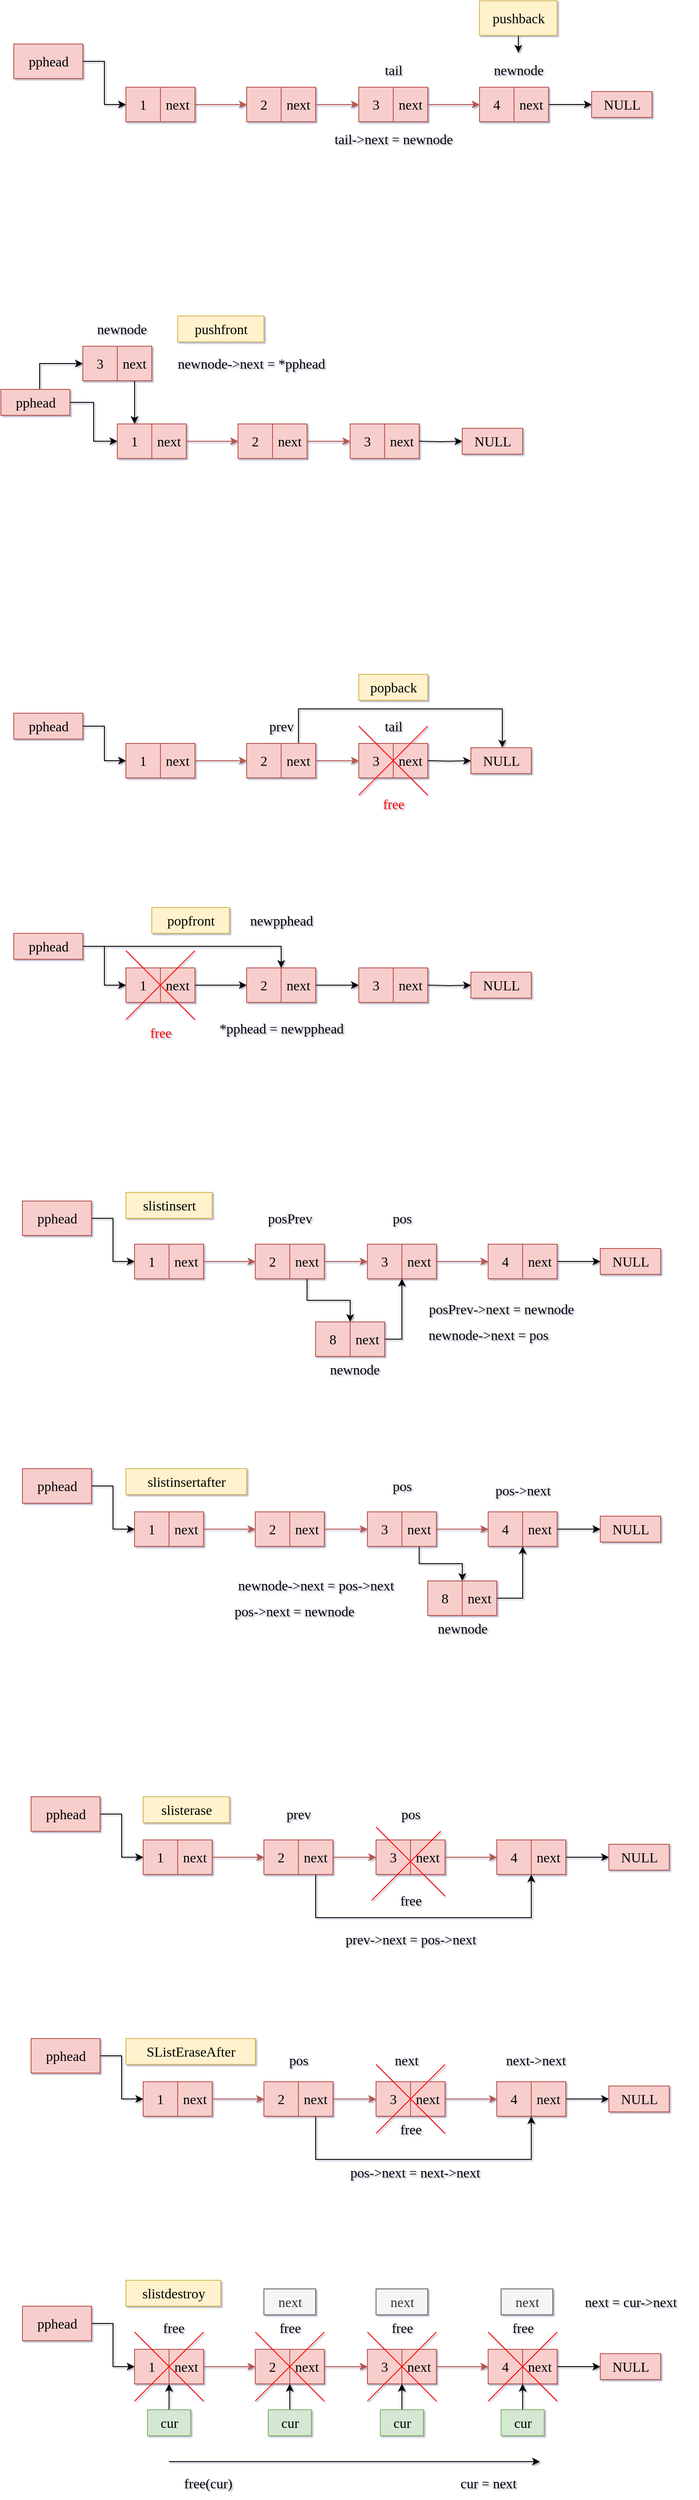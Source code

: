 <mxfile version="20.2.3" type="device"><diagram id="6a1qZzEnD82FJUinl6TK" name="第 1 页"><mxGraphModel dx="1038" dy="649" grid="1" gridSize="10" guides="1" tooltips="1" connect="1" arrows="1" fold="1" page="1" pageScale="1" pageWidth="1300" pageHeight="3500" math="0" shadow="1"><root><mxCell id="0"/><mxCell id="1" parent="0"/><mxCell id="X1ggLFSbKKaiyyPGLgh6-20" value="&lt;font style=&quot;font-size: 16px;&quot;&gt;1&lt;/font&gt;" style="whiteSpace=wrap;html=1;aspect=fixed;fontFamily=Comic Sans MS;fontSize=16;fillColor=#f8cecc;strokeColor=#b85450;" parent="1" vertex="1"><mxGeometry x="240" y="280" width="40" height="40" as="geometry"/></mxCell><mxCell id="X1ggLFSbKKaiyyPGLgh6-30" style="edgeStyle=orthogonalEdgeStyle;rounded=0;orthogonalLoop=1;jettySize=auto;html=1;entryX=0;entryY=0.5;entryDx=0;entryDy=0;fontFamily=Comic Sans MS;fontSize=16;fillColor=#f8cecc;strokeColor=#b85450;" parent="1" source="X1ggLFSbKKaiyyPGLgh6-21" target="X1ggLFSbKKaiyyPGLgh6-22" edge="1"><mxGeometry relative="1" as="geometry"/></mxCell><mxCell id="X1ggLFSbKKaiyyPGLgh6-21" value="&lt;font style=&quot;font-size: 16px;&quot;&gt;next&lt;/font&gt;" style="whiteSpace=wrap;html=1;aspect=fixed;fontFamily=Comic Sans MS;fontSize=16;fillColor=#f8cecc;strokeColor=#b85450;" parent="1" vertex="1"><mxGeometry x="280" y="280" width="40" height="40" as="geometry"/></mxCell><mxCell id="X1ggLFSbKKaiyyPGLgh6-22" value="&lt;font style=&quot;font-size: 16px;&quot;&gt;2&lt;/font&gt;" style="whiteSpace=wrap;html=1;aspect=fixed;fontFamily=Comic Sans MS;fontSize=16;fillColor=#f8cecc;strokeColor=#b85450;" parent="1" vertex="1"><mxGeometry x="380" y="280" width="40" height="40" as="geometry"/></mxCell><mxCell id="X1ggLFSbKKaiyyPGLgh6-31" style="edgeStyle=orthogonalEdgeStyle;rounded=0;orthogonalLoop=1;jettySize=auto;html=1;entryX=0;entryY=0.5;entryDx=0;entryDy=0;fontFamily=Comic Sans MS;fontSize=16;fillColor=#f8cecc;strokeColor=#b85450;" parent="1" source="X1ggLFSbKKaiyyPGLgh6-23" target="X1ggLFSbKKaiyyPGLgh6-24" edge="1"><mxGeometry relative="1" as="geometry"/></mxCell><mxCell id="X1ggLFSbKKaiyyPGLgh6-23" value="&lt;font style=&quot;font-size: 16px;&quot;&gt;next&lt;/font&gt;" style="whiteSpace=wrap;html=1;aspect=fixed;fontFamily=Comic Sans MS;fontSize=16;fillColor=#f8cecc;strokeColor=#b85450;" parent="1" vertex="1"><mxGeometry x="420" y="280" width="40" height="40" as="geometry"/></mxCell><mxCell id="X1ggLFSbKKaiyyPGLgh6-24" value="&lt;font style=&quot;font-size: 16px;&quot;&gt;3&lt;/font&gt;" style="whiteSpace=wrap;html=1;aspect=fixed;fontFamily=Comic Sans MS;fontSize=16;fillColor=#f8cecc;strokeColor=#b85450;" parent="1" vertex="1"><mxGeometry x="510" y="280" width="40" height="40" as="geometry"/></mxCell><mxCell id="X1ggLFSbKKaiyyPGLgh6-34" value="" style="edgeStyle=orthogonalEdgeStyle;rounded=0;orthogonalLoop=1;jettySize=auto;html=1;fontFamily=Comic Sans MS;fontSize=16;fillColor=#f8cecc;strokeColor=#b85450;" parent="1" source="X1ggLFSbKKaiyyPGLgh6-25" target="X1ggLFSbKKaiyyPGLgh6-33" edge="1"><mxGeometry relative="1" as="geometry"/></mxCell><mxCell id="X1ggLFSbKKaiyyPGLgh6-25" value="&lt;font style=&quot;font-size: 16px;&quot;&gt;next&lt;/font&gt;" style="whiteSpace=wrap;html=1;aspect=fixed;fontFamily=Comic Sans MS;fontSize=16;fillColor=#f8cecc;strokeColor=#b85450;" parent="1" vertex="1"><mxGeometry x="550" y="280" width="40" height="40" as="geometry"/></mxCell><mxCell id="X1ggLFSbKKaiyyPGLgh6-28" style="edgeStyle=orthogonalEdgeStyle;rounded=0;orthogonalLoop=1;jettySize=auto;html=1;entryX=0;entryY=0.5;entryDx=0;entryDy=0;fontFamily=Comic Sans MS;fontSize=18;" parent="1" source="X1ggLFSbKKaiyyPGLgh6-26" target="X1ggLFSbKKaiyyPGLgh6-20" edge="1"><mxGeometry relative="1" as="geometry"/></mxCell><mxCell id="X1ggLFSbKKaiyyPGLgh6-26" value="&lt;font style=&quot;font-size: 16px;&quot;&gt;pphead&lt;/font&gt;" style="text;html=1;align=center;verticalAlign=middle;resizable=0;points=[];autosize=1;strokeColor=#b85450;fillColor=#f8cecc;fontSize=18;fontFamily=Comic Sans MS;" parent="1" vertex="1"><mxGeometry x="110" y="230" width="80" height="40" as="geometry"/></mxCell><mxCell id="X1ggLFSbKKaiyyPGLgh6-32" value="&lt;font style=&quot;font-size: 16px;&quot;&gt;tail&lt;/font&gt;" style="text;html=1;align=center;verticalAlign=middle;resizable=0;points=[];autosize=1;strokeColor=none;fillColor=none;fontSize=18;fontFamily=Comic Sans MS;" parent="1" vertex="1"><mxGeometry x="525" y="240" width="50" height="40" as="geometry"/></mxCell><mxCell id="X1ggLFSbKKaiyyPGLgh6-33" value="4" style="whiteSpace=wrap;html=1;aspect=fixed;fontFamily=Comic Sans MS;fontSize=16;fillColor=#f8cecc;strokeColor=#b85450;" parent="1" vertex="1"><mxGeometry x="650" y="280" width="40" height="40" as="geometry"/></mxCell><mxCell id="X1ggLFSbKKaiyyPGLgh6-38" value="" style="edgeStyle=orthogonalEdgeStyle;rounded=0;orthogonalLoop=1;jettySize=auto;html=1;fontFamily=Comic Sans MS;fontSize=16;" parent="1" source="X1ggLFSbKKaiyyPGLgh6-35" target="X1ggLFSbKKaiyyPGLgh6-37" edge="1"><mxGeometry relative="1" as="geometry"/></mxCell><mxCell id="X1ggLFSbKKaiyyPGLgh6-35" value="&lt;font style=&quot;font-size: 16px;&quot;&gt;next&lt;/font&gt;" style="whiteSpace=wrap;html=1;aspect=fixed;fontFamily=Comic Sans MS;fontSize=16;fillColor=#f8cecc;strokeColor=#b85450;" parent="1" vertex="1"><mxGeometry x="690" y="280" width="40" height="40" as="geometry"/></mxCell><mxCell id="X1ggLFSbKKaiyyPGLgh6-36" value="&lt;font style=&quot;font-size: 16px;&quot;&gt;newnode&lt;/font&gt;" style="text;html=1;align=center;verticalAlign=middle;resizable=0;points=[];autosize=1;strokeColor=none;fillColor=none;fontSize=18;fontFamily=Comic Sans MS;" parent="1" vertex="1"><mxGeometry x="650" y="240" width="90" height="40" as="geometry"/></mxCell><mxCell id="X1ggLFSbKKaiyyPGLgh6-37" value="NULL" style="text;html=1;align=center;verticalAlign=middle;resizable=0;points=[];autosize=1;strokeColor=#b85450;fillColor=#f8cecc;fontSize=16;fontFamily=Comic Sans MS;" parent="1" vertex="1"><mxGeometry x="780" y="285" width="70" height="30" as="geometry"/></mxCell><mxCell id="X1ggLFSbKKaiyyPGLgh6-42" value="" style="edgeStyle=orthogonalEdgeStyle;rounded=0;orthogonalLoop=1;jettySize=auto;html=1;fontFamily=Comic Sans MS;fontSize=15;" parent="1" source="X1ggLFSbKKaiyyPGLgh6-39" target="X1ggLFSbKKaiyyPGLgh6-36" edge="1"><mxGeometry relative="1" as="geometry"/></mxCell><mxCell id="X1ggLFSbKKaiyyPGLgh6-39" value="&lt;font style=&quot;font-size: 16px;&quot;&gt;pushback&lt;/font&gt;" style="text;html=1;align=center;verticalAlign=middle;resizable=0;points=[];autosize=1;strokeColor=#d6b656;fillColor=#fff2cc;fontSize=18;fontFamily=Comic Sans MS;" parent="1" vertex="1"><mxGeometry x="650" y="180" width="90" height="40" as="geometry"/></mxCell><mxCell id="X1ggLFSbKKaiyyPGLgh6-41" value="&lt;font style=&quot;font-size: 16px;&quot;&gt;tail-&amp;gt;next = newnode&lt;/font&gt;" style="text;html=1;align=center;verticalAlign=middle;resizable=0;points=[];autosize=1;fontSize=18;fontFamily=Comic Sans MS;" parent="1" vertex="1"><mxGeometry x="460" y="320" width="180" height="40" as="geometry"/></mxCell><mxCell id="X1ggLFSbKKaiyyPGLgh6-44" value="&lt;font style=&quot;font-size: 16px;&quot;&gt;1&lt;/font&gt;" style="whiteSpace=wrap;html=1;aspect=fixed;fontFamily=Comic Sans MS;fontSize=16;fillColor=#f8cecc;strokeColor=#b85450;" parent="1" vertex="1"><mxGeometry x="230" y="670" width="40" height="40" as="geometry"/></mxCell><mxCell id="X1ggLFSbKKaiyyPGLgh6-45" style="edgeStyle=orthogonalEdgeStyle;rounded=0;orthogonalLoop=1;jettySize=auto;html=1;entryX=0;entryY=0.5;entryDx=0;entryDy=0;fontFamily=Comic Sans MS;fontSize=16;fillColor=#f8cecc;strokeColor=#b85450;" parent="1" source="X1ggLFSbKKaiyyPGLgh6-46" target="X1ggLFSbKKaiyyPGLgh6-47" edge="1"><mxGeometry relative="1" as="geometry"/></mxCell><mxCell id="X1ggLFSbKKaiyyPGLgh6-46" value="&lt;font style=&quot;font-size: 16px;&quot;&gt;next&lt;/font&gt;" style="whiteSpace=wrap;html=1;aspect=fixed;fontFamily=Comic Sans MS;fontSize=16;fillColor=#f8cecc;strokeColor=#b85450;" parent="1" vertex="1"><mxGeometry x="270" y="670" width="40" height="40" as="geometry"/></mxCell><mxCell id="X1ggLFSbKKaiyyPGLgh6-47" value="&lt;font style=&quot;font-size: 16px;&quot;&gt;2&lt;/font&gt;" style="whiteSpace=wrap;html=1;aspect=fixed;fontFamily=Comic Sans MS;fontSize=16;fillColor=#f8cecc;strokeColor=#b85450;" parent="1" vertex="1"><mxGeometry x="370" y="670" width="40" height="40" as="geometry"/></mxCell><mxCell id="X1ggLFSbKKaiyyPGLgh6-48" style="edgeStyle=orthogonalEdgeStyle;rounded=0;orthogonalLoop=1;jettySize=auto;html=1;entryX=0;entryY=0.5;entryDx=0;entryDy=0;fontFamily=Comic Sans MS;fontSize=16;fillColor=#f8cecc;strokeColor=#b85450;" parent="1" source="X1ggLFSbKKaiyyPGLgh6-49" target="X1ggLFSbKKaiyyPGLgh6-50" edge="1"><mxGeometry relative="1" as="geometry"/></mxCell><mxCell id="X1ggLFSbKKaiyyPGLgh6-49" value="&lt;font style=&quot;font-size: 16px;&quot;&gt;next&lt;/font&gt;" style="whiteSpace=wrap;html=1;aspect=fixed;fontFamily=Comic Sans MS;fontSize=16;fillColor=#f8cecc;strokeColor=#b85450;" parent="1" vertex="1"><mxGeometry x="410" y="670" width="40" height="40" as="geometry"/></mxCell><mxCell id="X1ggLFSbKKaiyyPGLgh6-50" value="&lt;font style=&quot;font-size: 16px;&quot;&gt;3&lt;/font&gt;" style="whiteSpace=wrap;html=1;aspect=fixed;fontFamily=Comic Sans MS;fontSize=16;fillColor=#f8cecc;strokeColor=#b85450;" parent="1" vertex="1"><mxGeometry x="500" y="670" width="40" height="40" as="geometry"/></mxCell><mxCell id="X1ggLFSbKKaiyyPGLgh6-52" value="&lt;font style=&quot;font-size: 16px;&quot;&gt;next&lt;/font&gt;" style="whiteSpace=wrap;html=1;aspect=fixed;fontFamily=Comic Sans MS;fontSize=16;fillColor=#f8cecc;strokeColor=#b85450;" parent="1" vertex="1"><mxGeometry x="540" y="670" width="40" height="40" as="geometry"/></mxCell><mxCell id="X1ggLFSbKKaiyyPGLgh6-53" style="edgeStyle=orthogonalEdgeStyle;rounded=0;orthogonalLoop=1;jettySize=auto;html=1;entryX=0;entryY=0.5;entryDx=0;entryDy=0;fontFamily=Comic Sans MS;fontSize=16;" parent="1" source="X1ggLFSbKKaiyyPGLgh6-54" target="X1ggLFSbKKaiyyPGLgh6-44" edge="1"><mxGeometry relative="1" as="geometry"/></mxCell><mxCell id="X1ggLFSbKKaiyyPGLgh6-69" style="edgeStyle=orthogonalEdgeStyle;rounded=0;orthogonalLoop=1;jettySize=auto;html=1;fontFamily=Comic Sans MS;fontSize=16;entryX=0;entryY=0.5;entryDx=0;entryDy=0;" parent="1" source="X1ggLFSbKKaiyyPGLgh6-54" target="X1ggLFSbKKaiyyPGLgh6-64" edge="1"><mxGeometry relative="1" as="geometry"><mxPoint x="135" y="590" as="targetPoint"/><Array as="points"><mxPoint x="140" y="600"/></Array></mxGeometry></mxCell><mxCell id="X1ggLFSbKKaiyyPGLgh6-54" value="pphead" style="text;html=1;align=center;verticalAlign=middle;resizable=0;points=[];autosize=1;strokeColor=#b85450;fillColor=#f8cecc;fontSize=16;fontFamily=Comic Sans MS;" parent="1" vertex="1"><mxGeometry x="95" y="630" width="80" height="30" as="geometry"/></mxCell><mxCell id="X1ggLFSbKKaiyyPGLgh6-57" value="" style="edgeStyle=orthogonalEdgeStyle;rounded=0;orthogonalLoop=1;jettySize=auto;html=1;fontFamily=Comic Sans MS;fontSize=16;" parent="1" target="X1ggLFSbKKaiyyPGLgh6-60" edge="1"><mxGeometry relative="1" as="geometry"><mxPoint x="580" y="690" as="sourcePoint"/></mxGeometry></mxCell><mxCell id="X1ggLFSbKKaiyyPGLgh6-60" value="NULL" style="text;html=1;align=center;verticalAlign=middle;resizable=0;points=[];autosize=1;strokeColor=#b85450;fillColor=#f8cecc;fontSize=16;fontFamily=Comic Sans MS;" parent="1" vertex="1"><mxGeometry x="630" y="675" width="70" height="30" as="geometry"/></mxCell><mxCell id="X1ggLFSbKKaiyyPGLgh6-64" value="&lt;font style=&quot;font-size: 16px;&quot;&gt;3&lt;/font&gt;" style="whiteSpace=wrap;html=1;aspect=fixed;fontFamily=Comic Sans MS;fontSize=16;fillColor=#f8cecc;strokeColor=#b85450;" parent="1" vertex="1"><mxGeometry x="190" y="580" width="40" height="40" as="geometry"/></mxCell><mxCell id="X1ggLFSbKKaiyyPGLgh6-67" style="edgeStyle=orthogonalEdgeStyle;rounded=0;orthogonalLoop=1;jettySize=auto;html=1;entryX=0.5;entryY=0;entryDx=0;entryDy=0;fontFamily=Comic Sans MS;fontSize=16;" parent="1" source="X1ggLFSbKKaiyyPGLgh6-65" target="X1ggLFSbKKaiyyPGLgh6-44" edge="1"><mxGeometry relative="1" as="geometry"/></mxCell><mxCell id="X1ggLFSbKKaiyyPGLgh6-65" value="&lt;font style=&quot;font-size: 16px;&quot;&gt;next&lt;/font&gt;" style="whiteSpace=wrap;html=1;aspect=fixed;fontFamily=Comic Sans MS;fontSize=16;fillColor=#f8cecc;strokeColor=#b85450;" parent="1" vertex="1"><mxGeometry x="230" y="580" width="40" height="40" as="geometry"/></mxCell><mxCell id="X1ggLFSbKKaiyyPGLgh6-68" value="&lt;font style=&quot;font-size: 16px;&quot;&gt;newnode&lt;/font&gt;" style="text;html=1;align=center;verticalAlign=middle;resizable=0;points=[];autosize=1;strokeColor=none;fillColor=none;fontSize=16;fontFamily=Comic Sans MS;" parent="1" vertex="1"><mxGeometry x="190" y="545" width="90" height="30" as="geometry"/></mxCell><mxCell id="X1ggLFSbKKaiyyPGLgh6-70" value="&lt;font style=&quot;font-size: 16px;&quot;&gt;newnode-&amp;gt;next = *pphead&lt;/font&gt;" style="text;html=1;align=center;verticalAlign=middle;resizable=0;points=[];autosize=1;strokeColor=none;fillColor=none;fontSize=16;fontFamily=Comic Sans MS;" parent="1" vertex="1"><mxGeometry x="280" y="585" width="210" height="30" as="geometry"/></mxCell><mxCell id="X1ggLFSbKKaiyyPGLgh6-71" value="pushfront" style="text;html=1;align=center;verticalAlign=middle;resizable=0;points=[];autosize=1;strokeColor=#d6b656;fillColor=#fff2cc;fontSize=16;fontFamily=Comic Sans MS;" parent="1" vertex="1"><mxGeometry x="300" y="545" width="100" height="30" as="geometry"/></mxCell><mxCell id="X1ggLFSbKKaiyyPGLgh6-73" value="&lt;font style=&quot;font-size: 16px;&quot;&gt;1&lt;/font&gt;" style="whiteSpace=wrap;html=1;aspect=fixed;fontFamily=Comic Sans MS;fontSize=16;fillColor=#f8cecc;strokeColor=#b85450;" parent="1" vertex="1"><mxGeometry x="240" y="1040" width="40" height="40" as="geometry"/></mxCell><mxCell id="X1ggLFSbKKaiyyPGLgh6-74" style="edgeStyle=orthogonalEdgeStyle;rounded=0;orthogonalLoop=1;jettySize=auto;html=1;entryX=0;entryY=0.5;entryDx=0;entryDy=0;fontFamily=Comic Sans MS;fontSize=16;fillColor=#f8cecc;strokeColor=#b85450;" parent="1" source="X1ggLFSbKKaiyyPGLgh6-75" target="X1ggLFSbKKaiyyPGLgh6-76" edge="1"><mxGeometry relative="1" as="geometry"/></mxCell><mxCell id="X1ggLFSbKKaiyyPGLgh6-75" value="&lt;font style=&quot;font-size: 16px;&quot;&gt;next&lt;/font&gt;" style="whiteSpace=wrap;html=1;aspect=fixed;fontFamily=Comic Sans MS;fontSize=16;fillColor=#f8cecc;strokeColor=#b85450;" parent="1" vertex="1"><mxGeometry x="280" y="1040" width="40" height="40" as="geometry"/></mxCell><mxCell id="X1ggLFSbKKaiyyPGLgh6-76" value="&lt;font style=&quot;font-size: 16px;&quot;&gt;2&lt;/font&gt;" style="whiteSpace=wrap;html=1;aspect=fixed;fontFamily=Comic Sans MS;fontSize=16;fillColor=#f8cecc;strokeColor=#b85450;" parent="1" vertex="1"><mxGeometry x="380" y="1040" width="40" height="40" as="geometry"/></mxCell><mxCell id="X1ggLFSbKKaiyyPGLgh6-77" style="edgeStyle=orthogonalEdgeStyle;rounded=0;orthogonalLoop=1;jettySize=auto;html=1;entryX=0;entryY=0.5;entryDx=0;entryDy=0;fontFamily=Comic Sans MS;fontSize=16;fillColor=#f8cecc;strokeColor=#b85450;" parent="1" source="X1ggLFSbKKaiyyPGLgh6-78" target="X1ggLFSbKKaiyyPGLgh6-79" edge="1"><mxGeometry relative="1" as="geometry"/></mxCell><mxCell id="X1ggLFSbKKaiyyPGLgh6-89" style="edgeStyle=orthogonalEdgeStyle;rounded=0;orthogonalLoop=1;jettySize=auto;html=1;fontFamily=Comic Sans MS;fontSize=16;fontColor=#000000;strokeColor=#000000;entryX=0.52;entryY=-0.007;entryDx=0;entryDy=0;entryPerimeter=0;" parent="1" source="X1ggLFSbKKaiyyPGLgh6-78" target="X1ggLFSbKKaiyyPGLgh6-84" edge="1"><mxGeometry relative="1" as="geometry"><mxPoint x="440" y="1130" as="targetPoint"/><Array as="points"><mxPoint x="440" y="1000"/><mxPoint x="676" y="1000"/></Array></mxGeometry></mxCell><mxCell id="X1ggLFSbKKaiyyPGLgh6-78" value="&lt;font style=&quot;font-size: 16px;&quot;&gt;next&lt;/font&gt;" style="whiteSpace=wrap;html=1;aspect=fixed;fontFamily=Comic Sans MS;fontSize=16;fillColor=#f8cecc;strokeColor=#b85450;" parent="1" vertex="1"><mxGeometry x="420" y="1040" width="40" height="40" as="geometry"/></mxCell><mxCell id="X1ggLFSbKKaiyyPGLgh6-79" value="&lt;font style=&quot;font-size: 16px;&quot;&gt;3&lt;/font&gt;" style="whiteSpace=wrap;html=1;aspect=fixed;fontFamily=Comic Sans MS;fontSize=16;fillColor=#f8cecc;strokeColor=#b85450;" parent="1" vertex="1"><mxGeometry x="510" y="1040" width="40" height="40" as="geometry"/></mxCell><mxCell id="X1ggLFSbKKaiyyPGLgh6-80" value="&lt;font style=&quot;font-size: 16px;&quot;&gt;next&lt;/font&gt;" style="whiteSpace=wrap;html=1;aspect=fixed;fontFamily=Comic Sans MS;fontSize=16;fillColor=#f8cecc;strokeColor=#b85450;" parent="1" vertex="1"><mxGeometry x="550" y="1040" width="40" height="40" as="geometry"/></mxCell><mxCell id="X1ggLFSbKKaiyyPGLgh6-81" style="edgeStyle=orthogonalEdgeStyle;rounded=0;orthogonalLoop=1;jettySize=auto;html=1;entryX=0;entryY=0.5;entryDx=0;entryDy=0;fontFamily=Comic Sans MS;fontSize=16;" parent="1" source="X1ggLFSbKKaiyyPGLgh6-82" target="X1ggLFSbKKaiyyPGLgh6-73" edge="1"><mxGeometry relative="1" as="geometry"/></mxCell><mxCell id="X1ggLFSbKKaiyyPGLgh6-82" value="pphead" style="text;html=1;align=center;verticalAlign=middle;resizable=0;points=[];autosize=1;strokeColor=#b85450;fillColor=#f8cecc;fontSize=16;fontFamily=Comic Sans MS;" parent="1" vertex="1"><mxGeometry x="110" y="1005" width="80" height="30" as="geometry"/></mxCell><mxCell id="X1ggLFSbKKaiyyPGLgh6-83" value="" style="edgeStyle=orthogonalEdgeStyle;rounded=0;orthogonalLoop=1;jettySize=auto;html=1;fontFamily=Comic Sans MS;fontSize=16;" parent="1" target="X1ggLFSbKKaiyyPGLgh6-84" edge="1"><mxGeometry relative="1" as="geometry"><mxPoint x="590" y="1060" as="sourcePoint"/></mxGeometry></mxCell><mxCell id="X1ggLFSbKKaiyyPGLgh6-84" value="NULL" style="text;html=1;align=center;verticalAlign=middle;resizable=0;points=[];autosize=1;strokeColor=#b85450;fillColor=#f8cecc;fontSize=16;fontFamily=Comic Sans MS;" parent="1" vertex="1"><mxGeometry x="640" y="1045" width="70" height="30" as="geometry"/></mxCell><mxCell id="X1ggLFSbKKaiyyPGLgh6-85" value="tail" style="text;html=1;align=center;verticalAlign=middle;resizable=0;points=[];autosize=1;strokeColor=none;fillColor=none;fontSize=16;fontFamily=Comic Sans MS;" parent="1" vertex="1"><mxGeometry x="525" y="1005" width="50" height="30" as="geometry"/></mxCell><mxCell id="X1ggLFSbKKaiyyPGLgh6-86" value="prev" style="text;html=1;align=center;verticalAlign=middle;resizable=0;points=[];autosize=1;strokeColor=none;fillColor=none;fontSize=16;fontFamily=Comic Sans MS;" parent="1" vertex="1"><mxGeometry x="390" y="1005" width="60" height="30" as="geometry"/></mxCell><mxCell id="X1ggLFSbKKaiyyPGLgh6-87" value="" style="endArrow=none;html=1;fontFamily=Comic Sans MS;fontSize=16;fontColor=#000000;rounded=0;strokeColor=#FF0000;" parent="1" edge="1"><mxGeometry width="50" height="50" relative="1" as="geometry"><mxPoint x="510" y="1100" as="sourcePoint"/><mxPoint x="590" y="1020" as="targetPoint"/></mxGeometry></mxCell><mxCell id="X1ggLFSbKKaiyyPGLgh6-88" value="" style="endArrow=none;html=1;rounded=0;fontFamily=Comic Sans MS;fontSize=16;fontColor=#000000;strokeColor=#FF0000;" parent="1" edge="1"><mxGeometry width="50" height="50" relative="1" as="geometry"><mxPoint x="590" y="1100" as="sourcePoint"/><mxPoint x="510" y="1020" as="targetPoint"/></mxGeometry></mxCell><mxCell id="X1ggLFSbKKaiyyPGLgh6-90" value="&lt;font color=&quot;#ff0000&quot;&gt;free&lt;/font&gt;" style="text;html=1;align=center;verticalAlign=middle;resizable=0;points=[];autosize=1;strokeColor=none;fillColor=none;fontSize=16;fontFamily=Comic Sans MS;fontColor=#000000;" parent="1" vertex="1"><mxGeometry x="520" y="1095" width="60" height="30" as="geometry"/></mxCell><mxCell id="X1ggLFSbKKaiyyPGLgh6-91" value="&lt;font color=&quot;#000000&quot;&gt;popback&lt;/font&gt;" style="text;html=1;align=center;verticalAlign=middle;resizable=0;points=[];autosize=1;strokeColor=#d6b656;fillColor=#fff2cc;fontSize=16;fontFamily=Comic Sans MS;" parent="1" vertex="1"><mxGeometry x="510" y="960" width="80" height="30" as="geometry"/></mxCell><mxCell id="X1ggLFSbKKaiyyPGLgh6-92" value="&lt;font style=&quot;font-size: 16px;&quot;&gt;1&lt;/font&gt;" style="whiteSpace=wrap;html=1;aspect=fixed;fontFamily=Comic Sans MS;fontSize=16;fillColor=#f8cecc;strokeColor=#b85450;" parent="1" vertex="1"><mxGeometry x="240" y="1300" width="40" height="40" as="geometry"/></mxCell><mxCell id="X1ggLFSbKKaiyyPGLgh6-93" style="edgeStyle=orthogonalEdgeStyle;rounded=0;orthogonalLoop=1;jettySize=auto;html=1;entryX=0;entryY=0.5;entryDx=0;entryDy=0;fontFamily=Comic Sans MS;fontSize=16;fillColor=#f8cecc;strokeColor=#000000;" parent="1" source="X1ggLFSbKKaiyyPGLgh6-94" target="X1ggLFSbKKaiyyPGLgh6-95" edge="1"><mxGeometry relative="1" as="geometry"/></mxCell><mxCell id="X1ggLFSbKKaiyyPGLgh6-94" value="&lt;font style=&quot;font-size: 16px;&quot;&gt;next&lt;/font&gt;" style="whiteSpace=wrap;html=1;aspect=fixed;fontFamily=Comic Sans MS;fontSize=16;fillColor=#f8cecc;strokeColor=#b85450;" parent="1" vertex="1"><mxGeometry x="280" y="1300" width="40" height="40" as="geometry"/></mxCell><mxCell id="X1ggLFSbKKaiyyPGLgh6-95" value="&lt;font style=&quot;font-size: 16px;&quot;&gt;2&lt;/font&gt;" style="whiteSpace=wrap;html=1;aspect=fixed;fontFamily=Comic Sans MS;fontSize=16;fillColor=#f8cecc;strokeColor=#b85450;" parent="1" vertex="1"><mxGeometry x="380" y="1300" width="40" height="40" as="geometry"/></mxCell><mxCell id="X1ggLFSbKKaiyyPGLgh6-96" style="edgeStyle=orthogonalEdgeStyle;rounded=0;orthogonalLoop=1;jettySize=auto;html=1;entryX=0;entryY=0.5;entryDx=0;entryDy=0;fontFamily=Comic Sans MS;fontSize=16;fillColor=#f8cecc;strokeColor=#000000;" parent="1" source="X1ggLFSbKKaiyyPGLgh6-97" target="X1ggLFSbKKaiyyPGLgh6-98" edge="1"><mxGeometry relative="1" as="geometry"/></mxCell><mxCell id="X1ggLFSbKKaiyyPGLgh6-97" value="&lt;font style=&quot;font-size: 16px;&quot;&gt;next&lt;/font&gt;" style="whiteSpace=wrap;html=1;aspect=fixed;fontFamily=Comic Sans MS;fontSize=16;fillColor=#f8cecc;strokeColor=#b85450;" parent="1" vertex="1"><mxGeometry x="420" y="1300" width="40" height="40" as="geometry"/></mxCell><mxCell id="X1ggLFSbKKaiyyPGLgh6-98" value="&lt;font style=&quot;font-size: 16px;&quot;&gt;3&lt;/font&gt;" style="whiteSpace=wrap;html=1;aspect=fixed;fontFamily=Comic Sans MS;fontSize=16;fillColor=#f8cecc;strokeColor=#b85450;" parent="1" vertex="1"><mxGeometry x="510" y="1300" width="40" height="40" as="geometry"/></mxCell><mxCell id="X1ggLFSbKKaiyyPGLgh6-99" value="&lt;font style=&quot;font-size: 16px;&quot;&gt;next&lt;/font&gt;" style="whiteSpace=wrap;html=1;aspect=fixed;fontFamily=Comic Sans MS;fontSize=16;fillColor=#f8cecc;strokeColor=#b85450;" parent="1" vertex="1"><mxGeometry x="550" y="1300" width="40" height="40" as="geometry"/></mxCell><mxCell id="X1ggLFSbKKaiyyPGLgh6-100" style="edgeStyle=orthogonalEdgeStyle;rounded=0;orthogonalLoop=1;jettySize=auto;html=1;entryX=0;entryY=0.5;entryDx=0;entryDy=0;fontFamily=Comic Sans MS;fontSize=16;" parent="1" source="X1ggLFSbKKaiyyPGLgh6-101" target="X1ggLFSbKKaiyyPGLgh6-92" edge="1"><mxGeometry relative="1" as="geometry"/></mxCell><mxCell id="X1ggLFSbKKaiyyPGLgh6-106" style="edgeStyle=orthogonalEdgeStyle;rounded=0;orthogonalLoop=1;jettySize=auto;html=1;entryX=0;entryY=0;entryDx=0;entryDy=0;fontFamily=Comic Sans MS;fontSize=16;fontColor=#000000;strokeColor=#000000;" parent="1" source="X1ggLFSbKKaiyyPGLgh6-101" target="X1ggLFSbKKaiyyPGLgh6-97" edge="1"><mxGeometry relative="1" as="geometry"/></mxCell><mxCell id="X1ggLFSbKKaiyyPGLgh6-101" value="pphead" style="text;html=1;align=center;verticalAlign=middle;resizable=0;points=[];autosize=1;strokeColor=#b85450;fillColor=#f8cecc;fontSize=16;fontFamily=Comic Sans MS;" parent="1" vertex="1"><mxGeometry x="110" y="1260" width="80" height="30" as="geometry"/></mxCell><mxCell id="X1ggLFSbKKaiyyPGLgh6-102" value="" style="edgeStyle=orthogonalEdgeStyle;rounded=0;orthogonalLoop=1;jettySize=auto;html=1;fontFamily=Comic Sans MS;fontSize=16;" parent="1" target="X1ggLFSbKKaiyyPGLgh6-103" edge="1"><mxGeometry relative="1" as="geometry"><mxPoint x="590" y="1320" as="sourcePoint"/></mxGeometry></mxCell><mxCell id="X1ggLFSbKKaiyyPGLgh6-103" value="NULL" style="text;html=1;align=center;verticalAlign=middle;resizable=0;points=[];autosize=1;strokeColor=#b85450;fillColor=#f8cecc;fontSize=16;fontFamily=Comic Sans MS;" parent="1" vertex="1"><mxGeometry x="640" y="1305" width="70" height="30" as="geometry"/></mxCell><mxCell id="X1ggLFSbKKaiyyPGLgh6-105" value="newpphead" style="text;html=1;align=center;verticalAlign=middle;resizable=0;points=[];autosize=1;strokeColor=none;fillColor=none;fontSize=16;fontFamily=Comic Sans MS;fontColor=#000000;" parent="1" vertex="1"><mxGeometry x="370" y="1230" width="100" height="30" as="geometry"/></mxCell><mxCell id="X1ggLFSbKKaiyyPGLgh6-112" value="" style="endArrow=none;html=1;rounded=0;fontFamily=Comic Sans MS;fontSize=16;fontColor=#000000;strokeColor=#FF0000;" parent="1" edge="1"><mxGeometry width="50" height="50" relative="1" as="geometry"><mxPoint x="320" y="1360" as="sourcePoint"/><mxPoint x="240" y="1280" as="targetPoint"/></mxGeometry></mxCell><mxCell id="X1ggLFSbKKaiyyPGLgh6-113" value="" style="endArrow=none;html=1;fontFamily=Comic Sans MS;fontSize=16;fontColor=#000000;rounded=0;strokeColor=#FF0000;" parent="1" edge="1"><mxGeometry width="50" height="50" relative="1" as="geometry"><mxPoint x="240" y="1360" as="sourcePoint"/><mxPoint x="320" y="1280" as="targetPoint"/></mxGeometry></mxCell><mxCell id="X1ggLFSbKKaiyyPGLgh6-114" value="free" style="text;html=1;align=center;verticalAlign=middle;resizable=0;points=[];autosize=1;strokeColor=none;fillColor=none;fontSize=16;fontFamily=Comic Sans MS;fontColor=#FF0000;" parent="1" vertex="1"><mxGeometry x="250" y="1360" width="60" height="30" as="geometry"/></mxCell><mxCell id="X1ggLFSbKKaiyyPGLgh6-115" value="&lt;font color=&quot;#000000&quot;&gt;*pphead = newpphead&lt;/font&gt;" style="text;html=1;align=center;verticalAlign=middle;resizable=0;points=[];autosize=1;strokeColor=none;fillColor=none;fontSize=16;fontFamily=Comic Sans MS;fontColor=#FF0000;" parent="1" vertex="1"><mxGeometry x="330" y="1355" width="180" height="30" as="geometry"/></mxCell><mxCell id="X1ggLFSbKKaiyyPGLgh6-116" value="popfront" style="text;html=1;align=center;verticalAlign=middle;resizable=0;points=[];autosize=1;strokeColor=#d6b656;fillColor=#fff2cc;fontSize=16;fontFamily=Comic Sans MS;" parent="1" vertex="1"><mxGeometry x="270" y="1230" width="90" height="30" as="geometry"/></mxCell><mxCell id="X1ggLFSbKKaiyyPGLgh6-118" value="&lt;font style=&quot;font-size: 16px;&quot;&gt;1&lt;/font&gt;" style="whiteSpace=wrap;html=1;aspect=fixed;fontFamily=Comic Sans MS;fontSize=16;fillColor=#f8cecc;strokeColor=#b85450;" parent="1" vertex="1"><mxGeometry x="250" y="1620" width="40" height="40" as="geometry"/></mxCell><mxCell id="X1ggLFSbKKaiyyPGLgh6-119" style="edgeStyle=orthogonalEdgeStyle;rounded=0;orthogonalLoop=1;jettySize=auto;html=1;entryX=0;entryY=0.5;entryDx=0;entryDy=0;fontFamily=Comic Sans MS;fontSize=16;fillColor=#f8cecc;strokeColor=#b85450;" parent="1" source="X1ggLFSbKKaiyyPGLgh6-120" target="X1ggLFSbKKaiyyPGLgh6-121" edge="1"><mxGeometry relative="1" as="geometry"/></mxCell><mxCell id="X1ggLFSbKKaiyyPGLgh6-120" value="&lt;font style=&quot;font-size: 16px;&quot;&gt;next&lt;/font&gt;" style="whiteSpace=wrap;html=1;aspect=fixed;fontFamily=Comic Sans MS;fontSize=16;fillColor=#f8cecc;strokeColor=#b85450;" parent="1" vertex="1"><mxGeometry x="290" y="1620" width="40" height="40" as="geometry"/></mxCell><mxCell id="X1ggLFSbKKaiyyPGLgh6-121" value="&lt;font style=&quot;font-size: 16px;&quot;&gt;2&lt;/font&gt;" style="whiteSpace=wrap;html=1;aspect=fixed;fontFamily=Comic Sans MS;fontSize=16;fillColor=#f8cecc;strokeColor=#b85450;" parent="1" vertex="1"><mxGeometry x="390" y="1620" width="40" height="40" as="geometry"/></mxCell><mxCell id="X1ggLFSbKKaiyyPGLgh6-122" style="edgeStyle=orthogonalEdgeStyle;rounded=0;orthogonalLoop=1;jettySize=auto;html=1;entryX=0;entryY=0.5;entryDx=0;entryDy=0;fontFamily=Comic Sans MS;fontSize=16;fillColor=#f8cecc;strokeColor=#b85450;" parent="1" source="X1ggLFSbKKaiyyPGLgh6-123" target="X1ggLFSbKKaiyyPGLgh6-124" edge="1"><mxGeometry relative="1" as="geometry"/></mxCell><mxCell id="X1ggLFSbKKaiyyPGLgh6-145" style="edgeStyle=orthogonalEdgeStyle;rounded=0;orthogonalLoop=1;jettySize=auto;html=1;entryX=1;entryY=0;entryDx=0;entryDy=0;fontFamily=Comic Sans MS;fontSize=16;fontColor=#000000;strokeColor=#000000;" parent="1" source="X1ggLFSbKKaiyyPGLgh6-123" target="X1ggLFSbKKaiyyPGLgh6-141" edge="1"><mxGeometry relative="1" as="geometry"/></mxCell><mxCell id="X1ggLFSbKKaiyyPGLgh6-123" value="&lt;font style=&quot;font-size: 16px;&quot;&gt;next&lt;/font&gt;" style="whiteSpace=wrap;html=1;aspect=fixed;fontFamily=Comic Sans MS;fontSize=16;fillColor=#f8cecc;strokeColor=#b85450;" parent="1" vertex="1"><mxGeometry x="430" y="1620" width="40" height="40" as="geometry"/></mxCell><mxCell id="X1ggLFSbKKaiyyPGLgh6-124" value="&lt;font style=&quot;font-size: 16px;&quot;&gt;3&lt;/font&gt;" style="whiteSpace=wrap;html=1;aspect=fixed;fontFamily=Comic Sans MS;fontSize=16;fillColor=#f8cecc;strokeColor=#b85450;" parent="1" vertex="1"><mxGeometry x="520" y="1620" width="40" height="40" as="geometry"/></mxCell><mxCell id="X1ggLFSbKKaiyyPGLgh6-125" value="" style="edgeStyle=orthogonalEdgeStyle;rounded=0;orthogonalLoop=1;jettySize=auto;html=1;fontFamily=Comic Sans MS;fontSize=16;fillColor=#f8cecc;strokeColor=#b85450;" parent="1" source="X1ggLFSbKKaiyyPGLgh6-126" target="X1ggLFSbKKaiyyPGLgh6-130" edge="1"><mxGeometry relative="1" as="geometry"/></mxCell><mxCell id="X1ggLFSbKKaiyyPGLgh6-126" value="&lt;font style=&quot;font-size: 16px;&quot;&gt;next&lt;/font&gt;" style="whiteSpace=wrap;html=1;aspect=fixed;fontFamily=Comic Sans MS;fontSize=16;fillColor=#f8cecc;strokeColor=#b85450;" parent="1" vertex="1"><mxGeometry x="560" y="1620" width="40" height="40" as="geometry"/></mxCell><mxCell id="X1ggLFSbKKaiyyPGLgh6-127" style="edgeStyle=orthogonalEdgeStyle;rounded=0;orthogonalLoop=1;jettySize=auto;html=1;entryX=0;entryY=0.5;entryDx=0;entryDy=0;fontFamily=Comic Sans MS;fontSize=18;" parent="1" source="X1ggLFSbKKaiyyPGLgh6-128" target="X1ggLFSbKKaiyyPGLgh6-118" edge="1"><mxGeometry relative="1" as="geometry"/></mxCell><mxCell id="X1ggLFSbKKaiyyPGLgh6-128" value="&lt;font style=&quot;font-size: 16px;&quot;&gt;pphead&lt;/font&gt;" style="text;html=1;align=center;verticalAlign=middle;resizable=0;points=[];autosize=1;strokeColor=#b85450;fillColor=#f8cecc;fontSize=18;fontFamily=Comic Sans MS;" parent="1" vertex="1"><mxGeometry x="120" y="1570" width="80" height="40" as="geometry"/></mxCell><mxCell id="X1ggLFSbKKaiyyPGLgh6-130" value="4" style="whiteSpace=wrap;html=1;aspect=fixed;fontFamily=Comic Sans MS;fontSize=16;fillColor=#f8cecc;strokeColor=#b85450;" parent="1" vertex="1"><mxGeometry x="660" y="1620" width="40" height="40" as="geometry"/></mxCell><mxCell id="X1ggLFSbKKaiyyPGLgh6-131" value="" style="edgeStyle=orthogonalEdgeStyle;rounded=0;orthogonalLoop=1;jettySize=auto;html=1;fontFamily=Comic Sans MS;fontSize=16;" parent="1" source="X1ggLFSbKKaiyyPGLgh6-132" target="X1ggLFSbKKaiyyPGLgh6-134" edge="1"><mxGeometry relative="1" as="geometry"/></mxCell><mxCell id="X1ggLFSbKKaiyyPGLgh6-132" value="&lt;font style=&quot;font-size: 16px;&quot;&gt;next&lt;/font&gt;" style="whiteSpace=wrap;html=1;aspect=fixed;fontFamily=Comic Sans MS;fontSize=16;fillColor=#f8cecc;strokeColor=#b85450;" parent="1" vertex="1"><mxGeometry x="700" y="1620" width="40" height="40" as="geometry"/></mxCell><mxCell id="X1ggLFSbKKaiyyPGLgh6-134" value="NULL" style="text;html=1;align=center;verticalAlign=middle;resizable=0;points=[];autosize=1;strokeColor=#b85450;fillColor=#f8cecc;fontSize=16;fontFamily=Comic Sans MS;" parent="1" vertex="1"><mxGeometry x="790" y="1625" width="70" height="30" as="geometry"/></mxCell><mxCell id="X1ggLFSbKKaiyyPGLgh6-139" value="pos" style="text;html=1;align=center;verticalAlign=middle;resizable=0;points=[];autosize=1;strokeColor=none;fillColor=none;fontSize=16;fontFamily=Comic Sans MS;fontColor=#000000;" parent="1" vertex="1"><mxGeometry x="535" y="1575" width="50" height="30" as="geometry"/></mxCell><mxCell id="X1ggLFSbKKaiyyPGLgh6-140" value="posPrev" style="text;html=1;align=center;verticalAlign=middle;resizable=0;points=[];autosize=1;strokeColor=none;fillColor=none;fontSize=16;fontFamily=Comic Sans MS;fontColor=#000000;" parent="1" vertex="1"><mxGeometry x="390" y="1575" width="80" height="30" as="geometry"/></mxCell><mxCell id="X1ggLFSbKKaiyyPGLgh6-141" value="8" style="whiteSpace=wrap;html=1;aspect=fixed;fontFamily=Comic Sans MS;fontSize=16;fillColor=#f8cecc;strokeColor=#b85450;" parent="1" vertex="1"><mxGeometry x="460" y="1710" width="40" height="40" as="geometry"/></mxCell><mxCell id="X1ggLFSbKKaiyyPGLgh6-146" style="edgeStyle=orthogonalEdgeStyle;rounded=0;orthogonalLoop=1;jettySize=auto;html=1;entryX=0;entryY=1;entryDx=0;entryDy=0;fontFamily=Comic Sans MS;fontSize=16;fontColor=#000000;strokeColor=#000000;" parent="1" source="X1ggLFSbKKaiyyPGLgh6-142" target="X1ggLFSbKKaiyyPGLgh6-126" edge="1"><mxGeometry relative="1" as="geometry"/></mxCell><mxCell id="X1ggLFSbKKaiyyPGLgh6-142" value="&lt;font style=&quot;font-size: 16px;&quot;&gt;next&lt;/font&gt;" style="whiteSpace=wrap;html=1;aspect=fixed;fontFamily=Comic Sans MS;fontSize=16;fillColor=#f8cecc;strokeColor=#b85450;" parent="1" vertex="1"><mxGeometry x="500" y="1710" width="40" height="40" as="geometry"/></mxCell><mxCell id="X1ggLFSbKKaiyyPGLgh6-143" value="newnode" style="text;html=1;align=center;verticalAlign=middle;resizable=0;points=[];autosize=1;strokeColor=none;fillColor=none;fontSize=16;fontFamily=Comic Sans MS;fontColor=#000000;" parent="1" vertex="1"><mxGeometry x="460" y="1750" width="90" height="30" as="geometry"/></mxCell><mxCell id="X1ggLFSbKKaiyyPGLgh6-147" value="slistinsert" style="text;html=1;align=center;verticalAlign=middle;resizable=0;points=[];autosize=1;strokeColor=#d6b656;fillColor=#fff2cc;fontSize=16;fontFamily=Comic Sans MS;" parent="1" vertex="1"><mxGeometry x="240" y="1560" width="100" height="30" as="geometry"/></mxCell><mxCell id="X1ggLFSbKKaiyyPGLgh6-148" value="posPrev-&amp;gt;next = newnode" style="text;html=1;align=center;verticalAlign=middle;resizable=0;points=[];autosize=1;strokeColor=none;fillColor=none;fontSize=16;fontFamily=Comic Sans MS;fontColor=#000000;" parent="1" vertex="1"><mxGeometry x="570" y="1680" width="210" height="30" as="geometry"/></mxCell><mxCell id="X1ggLFSbKKaiyyPGLgh6-149" value="newnode-&amp;gt;next = pos" style="text;html=1;align=center;verticalAlign=middle;resizable=0;points=[];autosize=1;strokeColor=none;fillColor=none;fontSize=16;fontFamily=Comic Sans MS;fontColor=#000000;" parent="1" vertex="1"><mxGeometry x="570" y="1710" width="180" height="30" as="geometry"/></mxCell><mxCell id="X1ggLFSbKKaiyyPGLgh6-151" value="&lt;font style=&quot;font-size: 16px;&quot;&gt;1&lt;/font&gt;" style="whiteSpace=wrap;html=1;aspect=fixed;fontFamily=Comic Sans MS;fontSize=16;fillColor=#f8cecc;strokeColor=#b85450;" parent="1" vertex="1"><mxGeometry x="250" y="1930" width="40" height="40" as="geometry"/></mxCell><mxCell id="X1ggLFSbKKaiyyPGLgh6-152" style="edgeStyle=orthogonalEdgeStyle;rounded=0;orthogonalLoop=1;jettySize=auto;html=1;entryX=0;entryY=0.5;entryDx=0;entryDy=0;fontFamily=Comic Sans MS;fontSize=16;fillColor=#f8cecc;strokeColor=#b85450;" parent="1" source="X1ggLFSbKKaiyyPGLgh6-153" target="X1ggLFSbKKaiyyPGLgh6-154" edge="1"><mxGeometry relative="1" as="geometry"/></mxCell><mxCell id="X1ggLFSbKKaiyyPGLgh6-153" value="&lt;font style=&quot;font-size: 16px;&quot;&gt;next&lt;/font&gt;" style="whiteSpace=wrap;html=1;aspect=fixed;fontFamily=Comic Sans MS;fontSize=16;fillColor=#f8cecc;strokeColor=#b85450;" parent="1" vertex="1"><mxGeometry x="290" y="1930" width="40" height="40" as="geometry"/></mxCell><mxCell id="X1ggLFSbKKaiyyPGLgh6-154" value="&lt;font style=&quot;font-size: 16px;&quot;&gt;2&lt;/font&gt;" style="whiteSpace=wrap;html=1;aspect=fixed;fontFamily=Comic Sans MS;fontSize=16;fillColor=#f8cecc;strokeColor=#b85450;" parent="1" vertex="1"><mxGeometry x="390" y="1930" width="40" height="40" as="geometry"/></mxCell><mxCell id="X1ggLFSbKKaiyyPGLgh6-155" style="edgeStyle=orthogonalEdgeStyle;rounded=0;orthogonalLoop=1;jettySize=auto;html=1;entryX=0;entryY=0.5;entryDx=0;entryDy=0;fontFamily=Comic Sans MS;fontSize=16;fillColor=#f8cecc;strokeColor=#b85450;" parent="1" source="X1ggLFSbKKaiyyPGLgh6-157" target="X1ggLFSbKKaiyyPGLgh6-158" edge="1"><mxGeometry relative="1" as="geometry"/></mxCell><mxCell id="X1ggLFSbKKaiyyPGLgh6-157" value="&lt;font style=&quot;font-size: 16px;&quot;&gt;next&lt;/font&gt;" style="whiteSpace=wrap;html=1;aspect=fixed;fontFamily=Comic Sans MS;fontSize=16;fillColor=#f8cecc;strokeColor=#b85450;" parent="1" vertex="1"><mxGeometry x="430" y="1930" width="40" height="40" as="geometry"/></mxCell><mxCell id="X1ggLFSbKKaiyyPGLgh6-158" value="&lt;font style=&quot;font-size: 16px;&quot;&gt;3&lt;/font&gt;" style="whiteSpace=wrap;html=1;aspect=fixed;fontFamily=Comic Sans MS;fontSize=16;fillColor=#f8cecc;strokeColor=#b85450;" parent="1" vertex="1"><mxGeometry x="520" y="1930" width="40" height="40" as="geometry"/></mxCell><mxCell id="X1ggLFSbKKaiyyPGLgh6-159" value="" style="edgeStyle=orthogonalEdgeStyle;rounded=0;orthogonalLoop=1;jettySize=auto;html=1;fontFamily=Comic Sans MS;fontSize=16;fillColor=#f8cecc;strokeColor=#b85450;" parent="1" source="X1ggLFSbKKaiyyPGLgh6-160" target="X1ggLFSbKKaiyyPGLgh6-163" edge="1"><mxGeometry relative="1" as="geometry"/></mxCell><mxCell id="X1ggLFSbKKaiyyPGLgh6-178" style="edgeStyle=orthogonalEdgeStyle;rounded=0;orthogonalLoop=1;jettySize=auto;html=1;exitX=0.5;exitY=1;exitDx=0;exitDy=0;entryX=0;entryY=0;entryDx=0;entryDy=0;fontFamily=Comic Sans MS;fontSize=16;fontColor=#000000;strokeColor=#000000;" parent="1" source="X1ggLFSbKKaiyyPGLgh6-160" target="X1ggLFSbKKaiyyPGLgh6-177" edge="1"><mxGeometry relative="1" as="geometry"/></mxCell><mxCell id="X1ggLFSbKKaiyyPGLgh6-160" value="&lt;font style=&quot;font-size: 16px;&quot;&gt;next&lt;/font&gt;" style="whiteSpace=wrap;html=1;aspect=fixed;fontFamily=Comic Sans MS;fontSize=16;fillColor=#f8cecc;strokeColor=#b85450;" parent="1" vertex="1"><mxGeometry x="560" y="1930" width="40" height="40" as="geometry"/></mxCell><mxCell id="X1ggLFSbKKaiyyPGLgh6-161" style="edgeStyle=orthogonalEdgeStyle;rounded=0;orthogonalLoop=1;jettySize=auto;html=1;entryX=0;entryY=0.5;entryDx=0;entryDy=0;fontFamily=Comic Sans MS;fontSize=18;" parent="1" source="X1ggLFSbKKaiyyPGLgh6-162" target="X1ggLFSbKKaiyyPGLgh6-151" edge="1"><mxGeometry relative="1" as="geometry"/></mxCell><mxCell id="X1ggLFSbKKaiyyPGLgh6-162" value="&lt;font style=&quot;font-size: 16px;&quot;&gt;pphead&lt;/font&gt;" style="text;html=1;align=center;verticalAlign=middle;resizable=0;points=[];autosize=1;strokeColor=#b85450;fillColor=#f8cecc;fontSize=18;fontFamily=Comic Sans MS;" parent="1" vertex="1"><mxGeometry x="120" y="1880" width="80" height="40" as="geometry"/></mxCell><mxCell id="X1ggLFSbKKaiyyPGLgh6-163" value="4" style="whiteSpace=wrap;html=1;aspect=fixed;fontFamily=Comic Sans MS;fontSize=16;fillColor=#f8cecc;strokeColor=#b85450;" parent="1" vertex="1"><mxGeometry x="660" y="1930" width="40" height="40" as="geometry"/></mxCell><mxCell id="X1ggLFSbKKaiyyPGLgh6-164" value="" style="edgeStyle=orthogonalEdgeStyle;rounded=0;orthogonalLoop=1;jettySize=auto;html=1;fontFamily=Comic Sans MS;fontSize=16;" parent="1" source="X1ggLFSbKKaiyyPGLgh6-165" target="X1ggLFSbKKaiyyPGLgh6-166" edge="1"><mxGeometry relative="1" as="geometry"/></mxCell><mxCell id="X1ggLFSbKKaiyyPGLgh6-165" value="&lt;font style=&quot;font-size: 16px;&quot;&gt;next&lt;/font&gt;" style="whiteSpace=wrap;html=1;aspect=fixed;fontFamily=Comic Sans MS;fontSize=16;fillColor=#f8cecc;strokeColor=#b85450;" parent="1" vertex="1"><mxGeometry x="700" y="1930" width="40" height="40" as="geometry"/></mxCell><mxCell id="X1ggLFSbKKaiyyPGLgh6-166" value="NULL" style="text;html=1;align=center;verticalAlign=middle;resizable=0;points=[];autosize=1;strokeColor=#b85450;fillColor=#f8cecc;fontSize=16;fontFamily=Comic Sans MS;" parent="1" vertex="1"><mxGeometry x="790" y="1935" width="70" height="30" as="geometry"/></mxCell><mxCell id="X1ggLFSbKKaiyyPGLgh6-167" value="pos" style="text;html=1;align=center;verticalAlign=middle;resizable=0;points=[];autosize=1;strokeColor=none;fillColor=none;fontSize=16;fontFamily=Comic Sans MS;fontColor=#000000;" parent="1" vertex="1"><mxGeometry x="535" y="1885" width="50" height="30" as="geometry"/></mxCell><mxCell id="X1ggLFSbKKaiyyPGLgh6-173" value="&lt;font style=&quot;font-size: 16px;&quot;&gt;slistinsertafter&lt;/font&gt;" style="text;html=1;align=center;verticalAlign=middle;resizable=0;points=[];autosize=1;strokeColor=#d6b656;fillColor=#fff2cc;fontSize=16;fontFamily=Comic Sans MS;" parent="1" vertex="1"><mxGeometry x="240" y="1880" width="140" height="30" as="geometry"/></mxCell><mxCell id="X1ggLFSbKKaiyyPGLgh6-176" value="8" style="whiteSpace=wrap;html=1;aspect=fixed;fontFamily=Comic Sans MS;fontSize=16;fillColor=#f8cecc;strokeColor=#b85450;" parent="1" vertex="1"><mxGeometry x="590" y="2010" width="40" height="40" as="geometry"/></mxCell><mxCell id="X1ggLFSbKKaiyyPGLgh6-179" style="edgeStyle=orthogonalEdgeStyle;rounded=0;orthogonalLoop=1;jettySize=auto;html=1;entryX=0;entryY=1;entryDx=0;entryDy=0;fontFamily=Comic Sans MS;fontSize=16;fontColor=#000000;strokeColor=#000000;" parent="1" source="X1ggLFSbKKaiyyPGLgh6-177" target="X1ggLFSbKKaiyyPGLgh6-165" edge="1"><mxGeometry relative="1" as="geometry"/></mxCell><mxCell id="X1ggLFSbKKaiyyPGLgh6-177" value="&lt;font style=&quot;font-size: 16px;&quot;&gt;next&lt;/font&gt;" style="whiteSpace=wrap;html=1;aspect=fixed;fontFamily=Comic Sans MS;fontSize=16;fillColor=#f8cecc;strokeColor=#b85450;" parent="1" vertex="1"><mxGeometry x="630" y="2010" width="40" height="40" as="geometry"/></mxCell><mxCell id="X1ggLFSbKKaiyyPGLgh6-180" value="newnode" style="text;html=1;align=center;verticalAlign=middle;resizable=0;points=[];autosize=1;strokeColor=none;fillColor=none;fontSize=16;fontFamily=Comic Sans MS;fontColor=#000000;" parent="1" vertex="1"><mxGeometry x="585" y="2050" width="90" height="30" as="geometry"/></mxCell><mxCell id="X1ggLFSbKKaiyyPGLgh6-181" value="pos-&amp;gt;next" style="text;html=1;align=center;verticalAlign=middle;resizable=0;points=[];autosize=1;strokeColor=none;fillColor=none;fontSize=16;fontFamily=Comic Sans MS;fontColor=#000000;" parent="1" vertex="1"><mxGeometry x="650" y="1890" width="100" height="30" as="geometry"/></mxCell><mxCell id="X1ggLFSbKKaiyyPGLgh6-182" value="newnode-&amp;gt;next = pos-&amp;gt;next" style="text;html=1;align=center;verticalAlign=middle;resizable=0;points=[];autosize=1;strokeColor=none;fillColor=none;fontSize=16;fontFamily=Comic Sans MS;fontColor=#000000;" parent="1" vertex="1"><mxGeometry x="350" y="2000" width="220" height="30" as="geometry"/></mxCell><mxCell id="X1ggLFSbKKaiyyPGLgh6-183" value="pos-&amp;gt;next = newnode" style="text;html=1;align=center;verticalAlign=middle;resizable=0;points=[];autosize=1;strokeColor=none;fillColor=none;fontSize=16;fontFamily=Comic Sans MS;fontColor=#000000;" parent="1" vertex="1"><mxGeometry x="345" y="2030" width="180" height="30" as="geometry"/></mxCell><mxCell id="P51EPjrnZmQjkrfaI7oP-1" value="&lt;font style=&quot;font-size: 16px;&quot;&gt;1&lt;/font&gt;" style="whiteSpace=wrap;html=1;aspect=fixed;fontFamily=Comic Sans MS;fontSize=16;fillColor=#f8cecc;strokeColor=#b85450;" vertex="1" parent="1"><mxGeometry x="260" y="2310" width="40" height="40" as="geometry"/></mxCell><mxCell id="P51EPjrnZmQjkrfaI7oP-2" style="edgeStyle=orthogonalEdgeStyle;rounded=0;orthogonalLoop=1;jettySize=auto;html=1;entryX=0;entryY=0.5;entryDx=0;entryDy=0;fontFamily=Comic Sans MS;fontSize=16;fillColor=#f8cecc;strokeColor=#b85450;" edge="1" parent="1" source="P51EPjrnZmQjkrfaI7oP-3" target="P51EPjrnZmQjkrfaI7oP-4"><mxGeometry relative="1" as="geometry"/></mxCell><mxCell id="P51EPjrnZmQjkrfaI7oP-3" value="&lt;font style=&quot;font-size: 16px;&quot;&gt;next&lt;/font&gt;" style="whiteSpace=wrap;html=1;aspect=fixed;fontFamily=Comic Sans MS;fontSize=16;fillColor=#f8cecc;strokeColor=#b85450;" vertex="1" parent="1"><mxGeometry x="300" y="2310" width="40" height="40" as="geometry"/></mxCell><mxCell id="P51EPjrnZmQjkrfaI7oP-4" value="&lt;font style=&quot;font-size: 16px;&quot;&gt;2&lt;/font&gt;" style="whiteSpace=wrap;html=1;aspect=fixed;fontFamily=Comic Sans MS;fontSize=16;fillColor=#f8cecc;strokeColor=#b85450;" vertex="1" parent="1"><mxGeometry x="400" y="2310" width="40" height="40" as="geometry"/></mxCell><mxCell id="P51EPjrnZmQjkrfaI7oP-5" style="edgeStyle=orthogonalEdgeStyle;rounded=0;orthogonalLoop=1;jettySize=auto;html=1;entryX=0;entryY=0.5;entryDx=0;entryDy=0;fontFamily=Comic Sans MS;fontSize=16;fillColor=#f8cecc;strokeColor=#b85450;" edge="1" parent="1" source="P51EPjrnZmQjkrfaI7oP-6" target="P51EPjrnZmQjkrfaI7oP-7"><mxGeometry relative="1" as="geometry"/></mxCell><mxCell id="P51EPjrnZmQjkrfaI7oP-31" style="edgeStyle=orthogonalEdgeStyle;rounded=0;orthogonalLoop=1;jettySize=auto;html=1;entryX=0;entryY=1;entryDx=0;entryDy=0;fontFamily=Comic Sans MS;fontSize=16;" edge="1" parent="1" source="P51EPjrnZmQjkrfaI7oP-6" target="P51EPjrnZmQjkrfaI7oP-15"><mxGeometry relative="1" as="geometry"><Array as="points"><mxPoint x="460" y="2400"/><mxPoint x="710" y="2400"/></Array></mxGeometry></mxCell><mxCell id="P51EPjrnZmQjkrfaI7oP-6" value="&lt;font style=&quot;font-size: 16px;&quot;&gt;next&lt;/font&gt;" style="whiteSpace=wrap;html=1;aspect=fixed;fontFamily=Comic Sans MS;fontSize=16;fillColor=#f8cecc;strokeColor=#b85450;" vertex="1" parent="1"><mxGeometry x="440" y="2310" width="40" height="40" as="geometry"/></mxCell><mxCell id="P51EPjrnZmQjkrfaI7oP-7" value="&lt;font style=&quot;font-size: 16px;&quot;&gt;3&lt;/font&gt;" style="whiteSpace=wrap;html=1;aspect=fixed;fontFamily=Comic Sans MS;fontSize=16;fillColor=#f8cecc;strokeColor=#b85450;" vertex="1" parent="1"><mxGeometry x="530" y="2310" width="40" height="40" as="geometry"/></mxCell><mxCell id="P51EPjrnZmQjkrfaI7oP-8" value="" style="edgeStyle=orthogonalEdgeStyle;rounded=0;orthogonalLoop=1;jettySize=auto;html=1;fontFamily=Comic Sans MS;fontSize=16;fillColor=#f8cecc;strokeColor=#b85450;" edge="1" parent="1" source="P51EPjrnZmQjkrfaI7oP-10" target="P51EPjrnZmQjkrfaI7oP-13"><mxGeometry relative="1" as="geometry"/></mxCell><mxCell id="P51EPjrnZmQjkrfaI7oP-10" value="&lt;font style=&quot;font-size: 16px;&quot;&gt;next&lt;/font&gt;" style="whiteSpace=wrap;html=1;aspect=fixed;fontFamily=Comic Sans MS;fontSize=16;fillColor=#f8cecc;strokeColor=#b85450;" vertex="1" parent="1"><mxGeometry x="570" y="2310" width="40" height="40" as="geometry"/></mxCell><mxCell id="P51EPjrnZmQjkrfaI7oP-11" style="edgeStyle=orthogonalEdgeStyle;rounded=0;orthogonalLoop=1;jettySize=auto;html=1;entryX=0;entryY=0.5;entryDx=0;entryDy=0;fontFamily=Comic Sans MS;fontSize=18;" edge="1" parent="1" source="P51EPjrnZmQjkrfaI7oP-12" target="P51EPjrnZmQjkrfaI7oP-1"><mxGeometry relative="1" as="geometry"/></mxCell><mxCell id="P51EPjrnZmQjkrfaI7oP-12" value="&lt;font style=&quot;font-size: 16px;&quot;&gt;pphead&lt;/font&gt;" style="text;html=1;align=center;verticalAlign=middle;resizable=0;points=[];autosize=1;strokeColor=#b85450;fillColor=#f8cecc;fontSize=18;fontFamily=Comic Sans MS;" vertex="1" parent="1"><mxGeometry x="130" y="2260" width="80" height="40" as="geometry"/></mxCell><mxCell id="P51EPjrnZmQjkrfaI7oP-13" value="4" style="whiteSpace=wrap;html=1;aspect=fixed;fontFamily=Comic Sans MS;fontSize=16;fillColor=#f8cecc;strokeColor=#b85450;" vertex="1" parent="1"><mxGeometry x="670" y="2310" width="40" height="40" as="geometry"/></mxCell><mxCell id="P51EPjrnZmQjkrfaI7oP-14" value="" style="edgeStyle=orthogonalEdgeStyle;rounded=0;orthogonalLoop=1;jettySize=auto;html=1;fontFamily=Comic Sans MS;fontSize=16;" edge="1" parent="1" source="P51EPjrnZmQjkrfaI7oP-15" target="P51EPjrnZmQjkrfaI7oP-16"><mxGeometry relative="1" as="geometry"/></mxCell><mxCell id="P51EPjrnZmQjkrfaI7oP-15" value="&lt;font style=&quot;font-size: 16px;&quot;&gt;next&lt;/font&gt;" style="whiteSpace=wrap;html=1;aspect=fixed;fontFamily=Comic Sans MS;fontSize=16;fillColor=#f8cecc;strokeColor=#b85450;" vertex="1" parent="1"><mxGeometry x="710" y="2310" width="40" height="40" as="geometry"/></mxCell><mxCell id="P51EPjrnZmQjkrfaI7oP-16" value="NULL" style="text;html=1;align=center;verticalAlign=middle;resizable=0;points=[];autosize=1;strokeColor=#b85450;fillColor=#f8cecc;fontSize=16;fontFamily=Comic Sans MS;" vertex="1" parent="1"><mxGeometry x="800" y="2315" width="70" height="30" as="geometry"/></mxCell><mxCell id="P51EPjrnZmQjkrfaI7oP-17" value="pos" style="text;html=1;align=center;verticalAlign=middle;resizable=0;points=[];autosize=1;strokeColor=none;fillColor=none;fontSize=16;fontFamily=Comic Sans MS;fontColor=#000000;" vertex="1" parent="1"><mxGeometry x="545" y="2265" width="50" height="30" as="geometry"/></mxCell><mxCell id="P51EPjrnZmQjkrfaI7oP-18" value="&lt;font style=&quot;font-size: 16px;&quot;&gt;slisterase&lt;/font&gt;" style="text;html=1;align=center;verticalAlign=middle;resizable=0;points=[];autosize=1;strokeColor=#d6b656;fillColor=#fff2cc;fontSize=16;fontFamily=Comic Sans MS;" vertex="1" parent="1"><mxGeometry x="260" y="2260" width="100" height="30" as="geometry"/></mxCell><mxCell id="P51EPjrnZmQjkrfaI7oP-27" value="&lt;font style=&quot;font-size: 16px;&quot;&gt;prev&lt;/font&gt;" style="text;html=1;align=center;verticalAlign=middle;resizable=0;points=[];autosize=1;strokeColor=none;fillColor=none;fontSize=13;fontFamily=Comic Sans MS;" vertex="1" parent="1"><mxGeometry x="410" y="2265" width="60" height="30" as="geometry"/></mxCell><mxCell id="P51EPjrnZmQjkrfaI7oP-28" value="" style="endArrow=none;html=1;rounded=0;fontFamily=Comic Sans MS;fontSize=16;fontColor=#000000;strokeColor=#FF0000;" edge="1" parent="1"><mxGeometry width="50" height="50" relative="1" as="geometry"><mxPoint x="610" y="2375" as="sourcePoint"/><mxPoint x="530" y="2295" as="targetPoint"/></mxGeometry></mxCell><mxCell id="P51EPjrnZmQjkrfaI7oP-29" value="" style="endArrow=none;html=1;fontFamily=Comic Sans MS;fontSize=16;fontColor=#000000;rounded=0;strokeColor=#FF0000;" edge="1" parent="1"><mxGeometry width="50" height="50" relative="1" as="geometry"><mxPoint x="525" y="2380" as="sourcePoint"/><mxPoint x="605" y="2300" as="targetPoint"/></mxGeometry></mxCell><mxCell id="P51EPjrnZmQjkrfaI7oP-30" value="free" style="text;html=1;align=center;verticalAlign=middle;resizable=0;points=[];autosize=1;strokeColor=none;fillColor=none;fontSize=16;fontFamily=Comic Sans MS;" vertex="1" parent="1"><mxGeometry x="540" y="2365" width="60" height="30" as="geometry"/></mxCell><mxCell id="P51EPjrnZmQjkrfaI7oP-32" value="prev-&amp;gt;next = pos-&amp;gt;next" style="text;html=1;align=center;verticalAlign=middle;resizable=0;points=[];autosize=1;strokeColor=none;fillColor=none;fontSize=16;fontFamily=Comic Sans MS;" vertex="1" parent="1"><mxGeometry x="475" y="2410" width="190" height="30" as="geometry"/></mxCell><mxCell id="P51EPjrnZmQjkrfaI7oP-56" value="&lt;font style=&quot;font-size: 16px;&quot;&gt;1&lt;/font&gt;" style="whiteSpace=wrap;html=1;aspect=fixed;fontFamily=Comic Sans MS;fontSize=16;fillColor=#f8cecc;strokeColor=#b85450;" vertex="1" parent="1"><mxGeometry x="260" y="2590" width="40" height="40" as="geometry"/></mxCell><mxCell id="P51EPjrnZmQjkrfaI7oP-57" style="edgeStyle=orthogonalEdgeStyle;rounded=0;orthogonalLoop=1;jettySize=auto;html=1;entryX=0;entryY=0.5;entryDx=0;entryDy=0;fontFamily=Comic Sans MS;fontSize=16;fillColor=#f8cecc;strokeColor=#b85450;" edge="1" parent="1" source="P51EPjrnZmQjkrfaI7oP-58" target="P51EPjrnZmQjkrfaI7oP-59"><mxGeometry relative="1" as="geometry"/></mxCell><mxCell id="P51EPjrnZmQjkrfaI7oP-58" value="&lt;font style=&quot;font-size: 16px;&quot;&gt;next&lt;/font&gt;" style="whiteSpace=wrap;html=1;aspect=fixed;fontFamily=Comic Sans MS;fontSize=16;fillColor=#f8cecc;strokeColor=#b85450;" vertex="1" parent="1"><mxGeometry x="300" y="2590" width="40" height="40" as="geometry"/></mxCell><mxCell id="P51EPjrnZmQjkrfaI7oP-59" value="&lt;font style=&quot;font-size: 16px;&quot;&gt;2&lt;/font&gt;" style="whiteSpace=wrap;html=1;aspect=fixed;fontFamily=Comic Sans MS;fontSize=16;fillColor=#f8cecc;strokeColor=#b85450;" vertex="1" parent="1"><mxGeometry x="400" y="2590" width="40" height="40" as="geometry"/></mxCell><mxCell id="P51EPjrnZmQjkrfaI7oP-60" style="edgeStyle=orthogonalEdgeStyle;rounded=0;orthogonalLoop=1;jettySize=auto;html=1;entryX=0;entryY=0.5;entryDx=0;entryDy=0;fontFamily=Comic Sans MS;fontSize=16;fillColor=#f8cecc;strokeColor=#b85450;" edge="1" parent="1" source="P51EPjrnZmQjkrfaI7oP-62" target="P51EPjrnZmQjkrfaI7oP-63"><mxGeometry relative="1" as="geometry"/></mxCell><mxCell id="P51EPjrnZmQjkrfaI7oP-82" style="edgeStyle=orthogonalEdgeStyle;rounded=0;orthogonalLoop=1;jettySize=auto;html=1;entryX=0;entryY=1;entryDx=0;entryDy=0;fontFamily=Comic Sans MS;fontSize=16;" edge="1" parent="1" source="P51EPjrnZmQjkrfaI7oP-62" target="P51EPjrnZmQjkrfaI7oP-70"><mxGeometry relative="1" as="geometry"><Array as="points"><mxPoint x="460" y="2680"/><mxPoint x="710" y="2680"/></Array></mxGeometry></mxCell><mxCell id="P51EPjrnZmQjkrfaI7oP-62" value="&lt;font style=&quot;font-size: 16px;&quot;&gt;next&lt;/font&gt;" style="whiteSpace=wrap;html=1;aspect=fixed;fontFamily=Comic Sans MS;fontSize=16;fillColor=#f8cecc;strokeColor=#b85450;" vertex="1" parent="1"><mxGeometry x="440" y="2590" width="40" height="40" as="geometry"/></mxCell><mxCell id="P51EPjrnZmQjkrfaI7oP-63" value="&lt;font style=&quot;font-size: 16px;&quot;&gt;3&lt;/font&gt;" style="whiteSpace=wrap;html=1;aspect=fixed;fontFamily=Comic Sans MS;fontSize=16;fillColor=#f8cecc;strokeColor=#b85450;" vertex="1" parent="1"><mxGeometry x="530" y="2590" width="40" height="40" as="geometry"/></mxCell><mxCell id="P51EPjrnZmQjkrfaI7oP-64" value="" style="edgeStyle=orthogonalEdgeStyle;rounded=0;orthogonalLoop=1;jettySize=auto;html=1;fontFamily=Comic Sans MS;fontSize=16;fillColor=#f8cecc;strokeColor=#b85450;" edge="1" parent="1" source="P51EPjrnZmQjkrfaI7oP-65" target="P51EPjrnZmQjkrfaI7oP-68"><mxGeometry relative="1" as="geometry"/></mxCell><mxCell id="P51EPjrnZmQjkrfaI7oP-65" value="&lt;font style=&quot;font-size: 16px;&quot;&gt;next&lt;/font&gt;" style="whiteSpace=wrap;html=1;aspect=fixed;fontFamily=Comic Sans MS;fontSize=16;fillColor=#f8cecc;strokeColor=#b85450;" vertex="1" parent="1"><mxGeometry x="570" y="2590" width="40" height="40" as="geometry"/></mxCell><mxCell id="P51EPjrnZmQjkrfaI7oP-66" style="edgeStyle=orthogonalEdgeStyle;rounded=0;orthogonalLoop=1;jettySize=auto;html=1;entryX=0;entryY=0.5;entryDx=0;entryDy=0;fontFamily=Comic Sans MS;fontSize=18;" edge="1" parent="1" source="P51EPjrnZmQjkrfaI7oP-67" target="P51EPjrnZmQjkrfaI7oP-56"><mxGeometry relative="1" as="geometry"/></mxCell><mxCell id="P51EPjrnZmQjkrfaI7oP-67" value="&lt;font style=&quot;font-size: 16px;&quot;&gt;pphead&lt;/font&gt;" style="text;html=1;align=center;verticalAlign=middle;resizable=0;points=[];autosize=1;strokeColor=#b85450;fillColor=#f8cecc;fontSize=18;fontFamily=Comic Sans MS;" vertex="1" parent="1"><mxGeometry x="130" y="2540" width="80" height="40" as="geometry"/></mxCell><mxCell id="P51EPjrnZmQjkrfaI7oP-68" value="4" style="whiteSpace=wrap;html=1;aspect=fixed;fontFamily=Comic Sans MS;fontSize=16;fillColor=#f8cecc;strokeColor=#b85450;" vertex="1" parent="1"><mxGeometry x="670" y="2590" width="40" height="40" as="geometry"/></mxCell><mxCell id="P51EPjrnZmQjkrfaI7oP-69" value="" style="edgeStyle=orthogonalEdgeStyle;rounded=0;orthogonalLoop=1;jettySize=auto;html=1;fontFamily=Comic Sans MS;fontSize=16;" edge="1" parent="1" source="P51EPjrnZmQjkrfaI7oP-70" target="P51EPjrnZmQjkrfaI7oP-71"><mxGeometry relative="1" as="geometry"/></mxCell><mxCell id="P51EPjrnZmQjkrfaI7oP-70" value="&lt;font style=&quot;font-size: 16px;&quot;&gt;next&lt;/font&gt;" style="whiteSpace=wrap;html=1;aspect=fixed;fontFamily=Comic Sans MS;fontSize=16;fillColor=#f8cecc;strokeColor=#b85450;" vertex="1" parent="1"><mxGeometry x="710" y="2590" width="40" height="40" as="geometry"/></mxCell><mxCell id="P51EPjrnZmQjkrfaI7oP-71" value="NULL" style="text;html=1;align=center;verticalAlign=middle;resizable=0;points=[];autosize=1;strokeColor=#b85450;fillColor=#f8cecc;fontSize=16;fontFamily=Comic Sans MS;" vertex="1" parent="1"><mxGeometry x="800" y="2595" width="70" height="30" as="geometry"/></mxCell><mxCell id="P51EPjrnZmQjkrfaI7oP-72" value="pos" style="text;html=1;align=center;verticalAlign=middle;resizable=0;points=[];autosize=1;strokeColor=none;fillColor=none;fontSize=16;fontFamily=Comic Sans MS;fontColor=#000000;" vertex="1" parent="1"><mxGeometry x="415" y="2550" width="50" height="30" as="geometry"/></mxCell><mxCell id="P51EPjrnZmQjkrfaI7oP-73" value="&lt;font style=&quot;font-size: 16px;&quot;&gt;SListEraseAfter&lt;/font&gt;" style="text;html=1;align=center;verticalAlign=middle;resizable=0;points=[];autosize=1;strokeColor=#d6b656;fillColor=#fff2cc;fontSize=16;fontFamily=Comic Sans MS;" vertex="1" parent="1"><mxGeometry x="240" y="2540" width="150" height="30" as="geometry"/></mxCell><mxCell id="P51EPjrnZmQjkrfaI7oP-75" value="" style="endArrow=none;html=1;rounded=0;fontFamily=Comic Sans MS;fontSize=16;fontColor=#000000;strokeColor=#FF0000;" edge="1" parent="1"><mxGeometry width="50" height="50" relative="1" as="geometry"><mxPoint x="610" y="2650" as="sourcePoint"/><mxPoint x="530" y="2570" as="targetPoint"/></mxGeometry></mxCell><mxCell id="P51EPjrnZmQjkrfaI7oP-76" value="" style="endArrow=none;html=1;fontFamily=Comic Sans MS;fontSize=16;fontColor=#000000;rounded=0;strokeColor=#FF0000;" edge="1" parent="1"><mxGeometry width="50" height="50" relative="1" as="geometry"><mxPoint x="530" y="2650" as="sourcePoint"/><mxPoint x="610" y="2570" as="targetPoint"/></mxGeometry></mxCell><mxCell id="P51EPjrnZmQjkrfaI7oP-80" value="next" style="text;html=1;align=center;verticalAlign=middle;resizable=0;points=[];autosize=1;strokeColor=none;fillColor=none;fontSize=16;fontFamily=Comic Sans MS;" vertex="1" parent="1"><mxGeometry x="535" y="2550" width="60" height="30" as="geometry"/></mxCell><mxCell id="P51EPjrnZmQjkrfaI7oP-81" value="next-&amp;gt;next" style="text;html=1;align=center;verticalAlign=middle;resizable=0;points=[];autosize=1;strokeColor=none;fillColor=none;fontSize=16;fontFamily=Comic Sans MS;" vertex="1" parent="1"><mxGeometry x="665" y="2550" width="100" height="30" as="geometry"/></mxCell><mxCell id="P51EPjrnZmQjkrfaI7oP-83" value="free" style="text;html=1;align=center;verticalAlign=middle;resizable=0;points=[];autosize=1;strokeColor=none;fillColor=none;fontSize=16;fontFamily=Comic Sans MS;" vertex="1" parent="1"><mxGeometry x="540" y="2630" width="60" height="30" as="geometry"/></mxCell><mxCell id="P51EPjrnZmQjkrfaI7oP-84" value="pos-&amp;gt;next = next-&amp;gt;next" style="text;html=1;align=center;verticalAlign=middle;resizable=0;points=[];autosize=1;strokeColor=none;fillColor=none;fontSize=16;fontFamily=Comic Sans MS;" vertex="1" parent="1"><mxGeometry x="480" y="2680" width="190" height="30" as="geometry"/></mxCell><mxCell id="P51EPjrnZmQjkrfaI7oP-85" value="&lt;font style=&quot;font-size: 16px;&quot;&gt;1&lt;/font&gt;" style="whiteSpace=wrap;html=1;aspect=fixed;fontFamily=Comic Sans MS;fontSize=16;fillColor=#f8cecc;strokeColor=#b85450;" vertex="1" parent="1"><mxGeometry x="250" y="2900" width="40" height="40" as="geometry"/></mxCell><mxCell id="P51EPjrnZmQjkrfaI7oP-86" style="edgeStyle=orthogonalEdgeStyle;rounded=0;orthogonalLoop=1;jettySize=auto;html=1;entryX=0;entryY=0.5;entryDx=0;entryDy=0;fontFamily=Comic Sans MS;fontSize=16;fillColor=#f8cecc;strokeColor=#b85450;" edge="1" parent="1" source="P51EPjrnZmQjkrfaI7oP-87" target="P51EPjrnZmQjkrfaI7oP-88"><mxGeometry relative="1" as="geometry"/></mxCell><mxCell id="P51EPjrnZmQjkrfaI7oP-87" value="&lt;font style=&quot;font-size: 16px;&quot;&gt;next&lt;/font&gt;" style="whiteSpace=wrap;html=1;aspect=fixed;fontFamily=Comic Sans MS;fontSize=16;fillColor=#f8cecc;strokeColor=#b85450;" vertex="1" parent="1"><mxGeometry x="290" y="2900" width="40" height="40" as="geometry"/></mxCell><mxCell id="P51EPjrnZmQjkrfaI7oP-88" value="&lt;font style=&quot;font-size: 16px;&quot;&gt;2&lt;/font&gt;" style="whiteSpace=wrap;html=1;aspect=fixed;fontFamily=Comic Sans MS;fontSize=16;fillColor=#f8cecc;strokeColor=#b85450;" vertex="1" parent="1"><mxGeometry x="390" y="2900" width="40" height="40" as="geometry"/></mxCell><mxCell id="P51EPjrnZmQjkrfaI7oP-89" style="edgeStyle=orthogonalEdgeStyle;rounded=0;orthogonalLoop=1;jettySize=auto;html=1;entryX=0;entryY=0.5;entryDx=0;entryDy=0;fontFamily=Comic Sans MS;fontSize=16;fillColor=#f8cecc;strokeColor=#b85450;" edge="1" parent="1" source="P51EPjrnZmQjkrfaI7oP-91" target="P51EPjrnZmQjkrfaI7oP-92"><mxGeometry relative="1" as="geometry"/></mxCell><mxCell id="P51EPjrnZmQjkrfaI7oP-91" value="&lt;font style=&quot;font-size: 16px;&quot;&gt;next&lt;/font&gt;" style="whiteSpace=wrap;html=1;aspect=fixed;fontFamily=Comic Sans MS;fontSize=16;fillColor=#f8cecc;strokeColor=#b85450;" vertex="1" parent="1"><mxGeometry x="430" y="2900" width="40" height="40" as="geometry"/></mxCell><mxCell id="P51EPjrnZmQjkrfaI7oP-92" value="&lt;font style=&quot;font-size: 16px;&quot;&gt;3&lt;/font&gt;" style="whiteSpace=wrap;html=1;aspect=fixed;fontFamily=Comic Sans MS;fontSize=16;fillColor=#f8cecc;strokeColor=#b85450;" vertex="1" parent="1"><mxGeometry x="520" y="2900" width="40" height="40" as="geometry"/></mxCell><mxCell id="P51EPjrnZmQjkrfaI7oP-93" value="" style="edgeStyle=orthogonalEdgeStyle;rounded=0;orthogonalLoop=1;jettySize=auto;html=1;fontFamily=Comic Sans MS;fontSize=16;fillColor=#f8cecc;strokeColor=#b85450;" edge="1" parent="1" source="P51EPjrnZmQjkrfaI7oP-94" target="P51EPjrnZmQjkrfaI7oP-97"><mxGeometry relative="1" as="geometry"/></mxCell><mxCell id="P51EPjrnZmQjkrfaI7oP-94" value="&lt;font style=&quot;font-size: 16px;&quot;&gt;next&lt;/font&gt;" style="whiteSpace=wrap;html=1;aspect=fixed;fontFamily=Comic Sans MS;fontSize=16;fillColor=#f8cecc;strokeColor=#b85450;" vertex="1" parent="1"><mxGeometry x="560" y="2900" width="40" height="40" as="geometry"/></mxCell><mxCell id="P51EPjrnZmQjkrfaI7oP-95" style="edgeStyle=orthogonalEdgeStyle;rounded=0;orthogonalLoop=1;jettySize=auto;html=1;entryX=0;entryY=0.5;entryDx=0;entryDy=0;fontFamily=Comic Sans MS;fontSize=18;" edge="1" parent="1" source="P51EPjrnZmQjkrfaI7oP-96" target="P51EPjrnZmQjkrfaI7oP-85"><mxGeometry relative="1" as="geometry"/></mxCell><mxCell id="P51EPjrnZmQjkrfaI7oP-96" value="&lt;font style=&quot;font-size: 16px;&quot;&gt;pphead&lt;/font&gt;" style="text;html=1;align=center;verticalAlign=middle;resizable=0;points=[];autosize=1;strokeColor=#b85450;fillColor=#f8cecc;fontSize=18;fontFamily=Comic Sans MS;" vertex="1" parent="1"><mxGeometry x="120" y="2850" width="80" height="40" as="geometry"/></mxCell><mxCell id="P51EPjrnZmQjkrfaI7oP-97" value="4" style="whiteSpace=wrap;html=1;aspect=fixed;fontFamily=Comic Sans MS;fontSize=16;fillColor=#f8cecc;strokeColor=#b85450;" vertex="1" parent="1"><mxGeometry x="660" y="2900" width="40" height="40" as="geometry"/></mxCell><mxCell id="P51EPjrnZmQjkrfaI7oP-98" value="" style="edgeStyle=orthogonalEdgeStyle;rounded=0;orthogonalLoop=1;jettySize=auto;html=1;fontFamily=Comic Sans MS;fontSize=16;" edge="1" parent="1" source="P51EPjrnZmQjkrfaI7oP-99" target="P51EPjrnZmQjkrfaI7oP-100"><mxGeometry relative="1" as="geometry"/></mxCell><mxCell id="P51EPjrnZmQjkrfaI7oP-99" value="&lt;font style=&quot;font-size: 16px;&quot;&gt;next&lt;/font&gt;" style="whiteSpace=wrap;html=1;aspect=fixed;fontFamily=Comic Sans MS;fontSize=16;fillColor=#f8cecc;strokeColor=#b85450;" vertex="1" parent="1"><mxGeometry x="700" y="2900" width="40" height="40" as="geometry"/></mxCell><mxCell id="P51EPjrnZmQjkrfaI7oP-100" value="NULL" style="text;html=1;align=center;verticalAlign=middle;resizable=0;points=[];autosize=1;strokeColor=#b85450;fillColor=#f8cecc;fontSize=16;fontFamily=Comic Sans MS;" vertex="1" parent="1"><mxGeometry x="790" y="2905" width="70" height="30" as="geometry"/></mxCell><mxCell id="P51EPjrnZmQjkrfaI7oP-102" value="&lt;div style=&quot;text-align: left;&quot;&gt;slistdestroy&lt;/div&gt;" style="text;html=1;align=center;verticalAlign=middle;resizable=0;points=[];autosize=1;strokeColor=#d6b656;fillColor=#fff2cc;fontSize=16;fontFamily=Comic Sans MS;" vertex="1" parent="1"><mxGeometry x="240" y="2820" width="110" height="30" as="geometry"/></mxCell><mxCell id="P51EPjrnZmQjkrfaI7oP-103" value="" style="endArrow=none;html=1;rounded=0;fontFamily=Comic Sans MS;fontSize=16;fontColor=#000000;strokeColor=#FF0000;" edge="1" parent="1"><mxGeometry width="50" height="50" relative="1" as="geometry"><mxPoint x="600" y="2960" as="sourcePoint"/><mxPoint x="520" y="2880" as="targetPoint"/></mxGeometry></mxCell><mxCell id="P51EPjrnZmQjkrfaI7oP-104" value="" style="endArrow=none;html=1;fontFamily=Comic Sans MS;fontSize=16;fontColor=#000000;rounded=0;strokeColor=#FF0000;" edge="1" parent="1"><mxGeometry width="50" height="50" relative="1" as="geometry"><mxPoint x="520" y="2960" as="sourcePoint"/><mxPoint x="600" y="2880" as="targetPoint"/></mxGeometry></mxCell><mxCell id="P51EPjrnZmQjkrfaI7oP-107" value="free" style="text;html=1;align=center;verticalAlign=middle;resizable=0;points=[];autosize=1;strokeColor=none;fillColor=none;fontSize=16;fontFamily=Comic Sans MS;" vertex="1" parent="1"><mxGeometry x="530" y="2860" width="60" height="30" as="geometry"/></mxCell><mxCell id="P51EPjrnZmQjkrfaI7oP-111" style="edgeStyle=orthogonalEdgeStyle;rounded=0;orthogonalLoop=1;jettySize=auto;html=1;entryX=0;entryY=1;entryDx=0;entryDy=0;fontFamily=Comic Sans MS;fontSize=16;" edge="1" parent="1" source="P51EPjrnZmQjkrfaI7oP-109" target="P51EPjrnZmQjkrfaI7oP-87"><mxGeometry relative="1" as="geometry"/></mxCell><mxCell id="P51EPjrnZmQjkrfaI7oP-109" value="cur" style="text;html=1;align=center;verticalAlign=middle;resizable=0;points=[];autosize=1;strokeColor=#82b366;fillColor=#d5e8d4;fontSize=16;fontFamily=Comic Sans MS;" vertex="1" parent="1"><mxGeometry x="265" y="2970" width="50" height="30" as="geometry"/></mxCell><mxCell id="P51EPjrnZmQjkrfaI7oP-116" style="edgeStyle=orthogonalEdgeStyle;rounded=0;orthogonalLoop=1;jettySize=auto;html=1;entryX=0;entryY=1;entryDx=0;entryDy=0;fontFamily=Comic Sans MS;fontSize=16;" edge="1" parent="1" source="P51EPjrnZmQjkrfaI7oP-112" target="P51EPjrnZmQjkrfaI7oP-91"><mxGeometry relative="1" as="geometry"/></mxCell><mxCell id="P51EPjrnZmQjkrfaI7oP-112" value="cur" style="text;html=1;align=center;verticalAlign=middle;resizable=0;points=[];autosize=1;strokeColor=#82b366;fillColor=#d5e8d4;fontSize=16;fontFamily=Comic Sans MS;" vertex="1" parent="1"><mxGeometry x="405" y="2970" width="50" height="30" as="geometry"/></mxCell><mxCell id="P51EPjrnZmQjkrfaI7oP-118" style="edgeStyle=orthogonalEdgeStyle;rounded=0;orthogonalLoop=1;jettySize=auto;html=1;entryX=0;entryY=1;entryDx=0;entryDy=0;fontFamily=Comic Sans MS;fontSize=16;" edge="1" parent="1" source="P51EPjrnZmQjkrfaI7oP-113" target="P51EPjrnZmQjkrfaI7oP-94"><mxGeometry relative="1" as="geometry"/></mxCell><mxCell id="P51EPjrnZmQjkrfaI7oP-113" value="cur" style="text;html=1;align=center;verticalAlign=middle;resizable=0;points=[];autosize=1;strokeColor=#82b366;fillColor=#d5e8d4;fontSize=16;fontFamily=Comic Sans MS;" vertex="1" parent="1"><mxGeometry x="535" y="2970" width="50" height="30" as="geometry"/></mxCell><mxCell id="P51EPjrnZmQjkrfaI7oP-119" style="edgeStyle=orthogonalEdgeStyle;rounded=0;orthogonalLoop=1;jettySize=auto;html=1;entryX=0;entryY=1;entryDx=0;entryDy=0;fontFamily=Comic Sans MS;fontSize=16;" edge="1" parent="1" source="P51EPjrnZmQjkrfaI7oP-114" target="P51EPjrnZmQjkrfaI7oP-99"><mxGeometry relative="1" as="geometry"/></mxCell><mxCell id="P51EPjrnZmQjkrfaI7oP-114" value="cur" style="text;html=1;align=center;verticalAlign=middle;resizable=0;points=[];autosize=1;strokeColor=#82b366;fillColor=#d5e8d4;fontSize=16;fontFamily=Comic Sans MS;" vertex="1" parent="1"><mxGeometry x="675" y="2970" width="50" height="30" as="geometry"/></mxCell><mxCell id="P51EPjrnZmQjkrfaI7oP-120" value="free" style="text;html=1;align=center;verticalAlign=middle;resizable=0;points=[];autosize=1;strokeColor=none;fillColor=none;fontSize=16;fontFamily=Comic Sans MS;" vertex="1" parent="1"><mxGeometry x="265" y="2860" width="60" height="30" as="geometry"/></mxCell><mxCell id="P51EPjrnZmQjkrfaI7oP-121" value="free" style="text;html=1;align=center;verticalAlign=middle;resizable=0;points=[];autosize=1;strokeColor=none;fillColor=none;fontSize=16;fontFamily=Comic Sans MS;" vertex="1" parent="1"><mxGeometry x="400" y="2860" width="60" height="30" as="geometry"/></mxCell><mxCell id="P51EPjrnZmQjkrfaI7oP-122" value="free" style="text;html=1;align=center;verticalAlign=middle;resizable=0;points=[];autosize=1;strokeColor=none;fillColor=none;fontSize=16;fontFamily=Comic Sans MS;" vertex="1" parent="1"><mxGeometry x="670" y="2860" width="60" height="30" as="geometry"/></mxCell><mxCell id="P51EPjrnZmQjkrfaI7oP-123" value="" style="endArrow=none;html=1;fontFamily=Comic Sans MS;fontSize=16;fontColor=#000000;rounded=0;strokeColor=#FF0000;" edge="1" parent="1"><mxGeometry width="50" height="50" relative="1" as="geometry"><mxPoint x="660" y="2960" as="sourcePoint"/><mxPoint x="740" y="2880" as="targetPoint"/></mxGeometry></mxCell><mxCell id="P51EPjrnZmQjkrfaI7oP-124" value="" style="endArrow=none;html=1;fontFamily=Comic Sans MS;fontSize=16;fontColor=#000000;rounded=0;strokeColor=#FF0000;" edge="1" parent="1"><mxGeometry width="50" height="50" relative="1" as="geometry"><mxPoint x="390" y="2960" as="sourcePoint"/><mxPoint x="470" y="2880" as="targetPoint"/></mxGeometry></mxCell><mxCell id="P51EPjrnZmQjkrfaI7oP-125" value="" style="endArrow=none;html=1;fontFamily=Comic Sans MS;fontSize=16;fontColor=#000000;rounded=0;strokeColor=#FF0000;" edge="1" parent="1"><mxGeometry width="50" height="50" relative="1" as="geometry"><mxPoint x="250" y="2960" as="sourcePoint"/><mxPoint x="330" y="2880" as="targetPoint"/></mxGeometry></mxCell><mxCell id="P51EPjrnZmQjkrfaI7oP-126" value="" style="endArrow=none;html=1;rounded=0;fontFamily=Comic Sans MS;fontSize=16;fontColor=#000000;strokeColor=#FF0000;" edge="1" parent="1"><mxGeometry width="50" height="50" relative="1" as="geometry"><mxPoint x="330" y="2960" as="sourcePoint"/><mxPoint x="250" y="2880" as="targetPoint"/></mxGeometry></mxCell><mxCell id="P51EPjrnZmQjkrfaI7oP-127" value="" style="endArrow=none;html=1;rounded=0;fontFamily=Comic Sans MS;fontSize=16;fontColor=#000000;strokeColor=#FF0000;" edge="1" parent="1"><mxGeometry width="50" height="50" relative="1" as="geometry"><mxPoint x="470" y="2960" as="sourcePoint"/><mxPoint x="390" y="2880" as="targetPoint"/></mxGeometry></mxCell><mxCell id="P51EPjrnZmQjkrfaI7oP-128" value="" style="endArrow=none;html=1;rounded=0;fontFamily=Comic Sans MS;fontSize=16;fontColor=#000000;strokeColor=#FF0000;" edge="1" parent="1"><mxGeometry width="50" height="50" relative="1" as="geometry"><mxPoint x="740" y="2960" as="sourcePoint"/><mxPoint x="660" y="2880" as="targetPoint"/></mxGeometry></mxCell><mxCell id="P51EPjrnZmQjkrfaI7oP-129" value="" style="endArrow=classic;html=1;rounded=0;fontFamily=Comic Sans MS;fontSize=16;" edge="1" parent="1"><mxGeometry width="50" height="50" relative="1" as="geometry"><mxPoint x="290" y="3030" as="sourcePoint"/><mxPoint x="720" y="3030" as="targetPoint"/></mxGeometry></mxCell><mxCell id="P51EPjrnZmQjkrfaI7oP-130" value="cur = next" style="text;html=1;align=center;verticalAlign=middle;resizable=0;points=[];autosize=1;strokeColor=none;fillColor=none;fontSize=16;fontFamily=Comic Sans MS;" vertex="1" parent="1"><mxGeometry x="610" y="3040" width="100" height="30" as="geometry"/></mxCell><mxCell id="P51EPjrnZmQjkrfaI7oP-131" value="next = cur-&amp;gt;next" style="text;html=1;align=center;verticalAlign=middle;resizable=0;points=[];autosize=1;strokeColor=none;fillColor=none;fontSize=16;fontFamily=Comic Sans MS;" vertex="1" parent="1"><mxGeometry x="750" y="2830" width="150" height="30" as="geometry"/></mxCell><mxCell id="P51EPjrnZmQjkrfaI7oP-132" value="next" style="text;html=1;align=center;verticalAlign=middle;resizable=0;points=[];autosize=1;strokeColor=#666666;fillColor=#f5f5f5;fontSize=16;fontFamily=Comic Sans MS;fontColor=#333333;" vertex="1" parent="1"><mxGeometry x="400" y="2830" width="60" height="30" as="geometry"/></mxCell><mxCell id="P51EPjrnZmQjkrfaI7oP-133" value="next" style="text;html=1;align=center;verticalAlign=middle;resizable=0;points=[];autosize=1;strokeColor=#666666;fillColor=#f5f5f5;fontSize=16;fontFamily=Comic Sans MS;fontColor=#333333;" vertex="1" parent="1"><mxGeometry x="530" y="2830" width="60" height="30" as="geometry"/></mxCell><mxCell id="P51EPjrnZmQjkrfaI7oP-134" value="next" style="text;html=1;align=center;verticalAlign=middle;resizable=0;points=[];autosize=1;strokeColor=#666666;fillColor=#f5f5f5;fontSize=16;fontFamily=Comic Sans MS;fontColor=#333333;" vertex="1" parent="1"><mxGeometry x="675" y="2830" width="60" height="30" as="geometry"/></mxCell><mxCell id="P51EPjrnZmQjkrfaI7oP-135" value="free(cur)" style="text;html=1;align=center;verticalAlign=middle;resizable=0;points=[];autosize=1;strokeColor=none;fillColor=none;fontSize=16;fontFamily=Comic Sans MS;" vertex="1" parent="1"><mxGeometry x="290" y="3040" width="90" height="30" as="geometry"/></mxCell></root></mxGraphModel></diagram></mxfile>